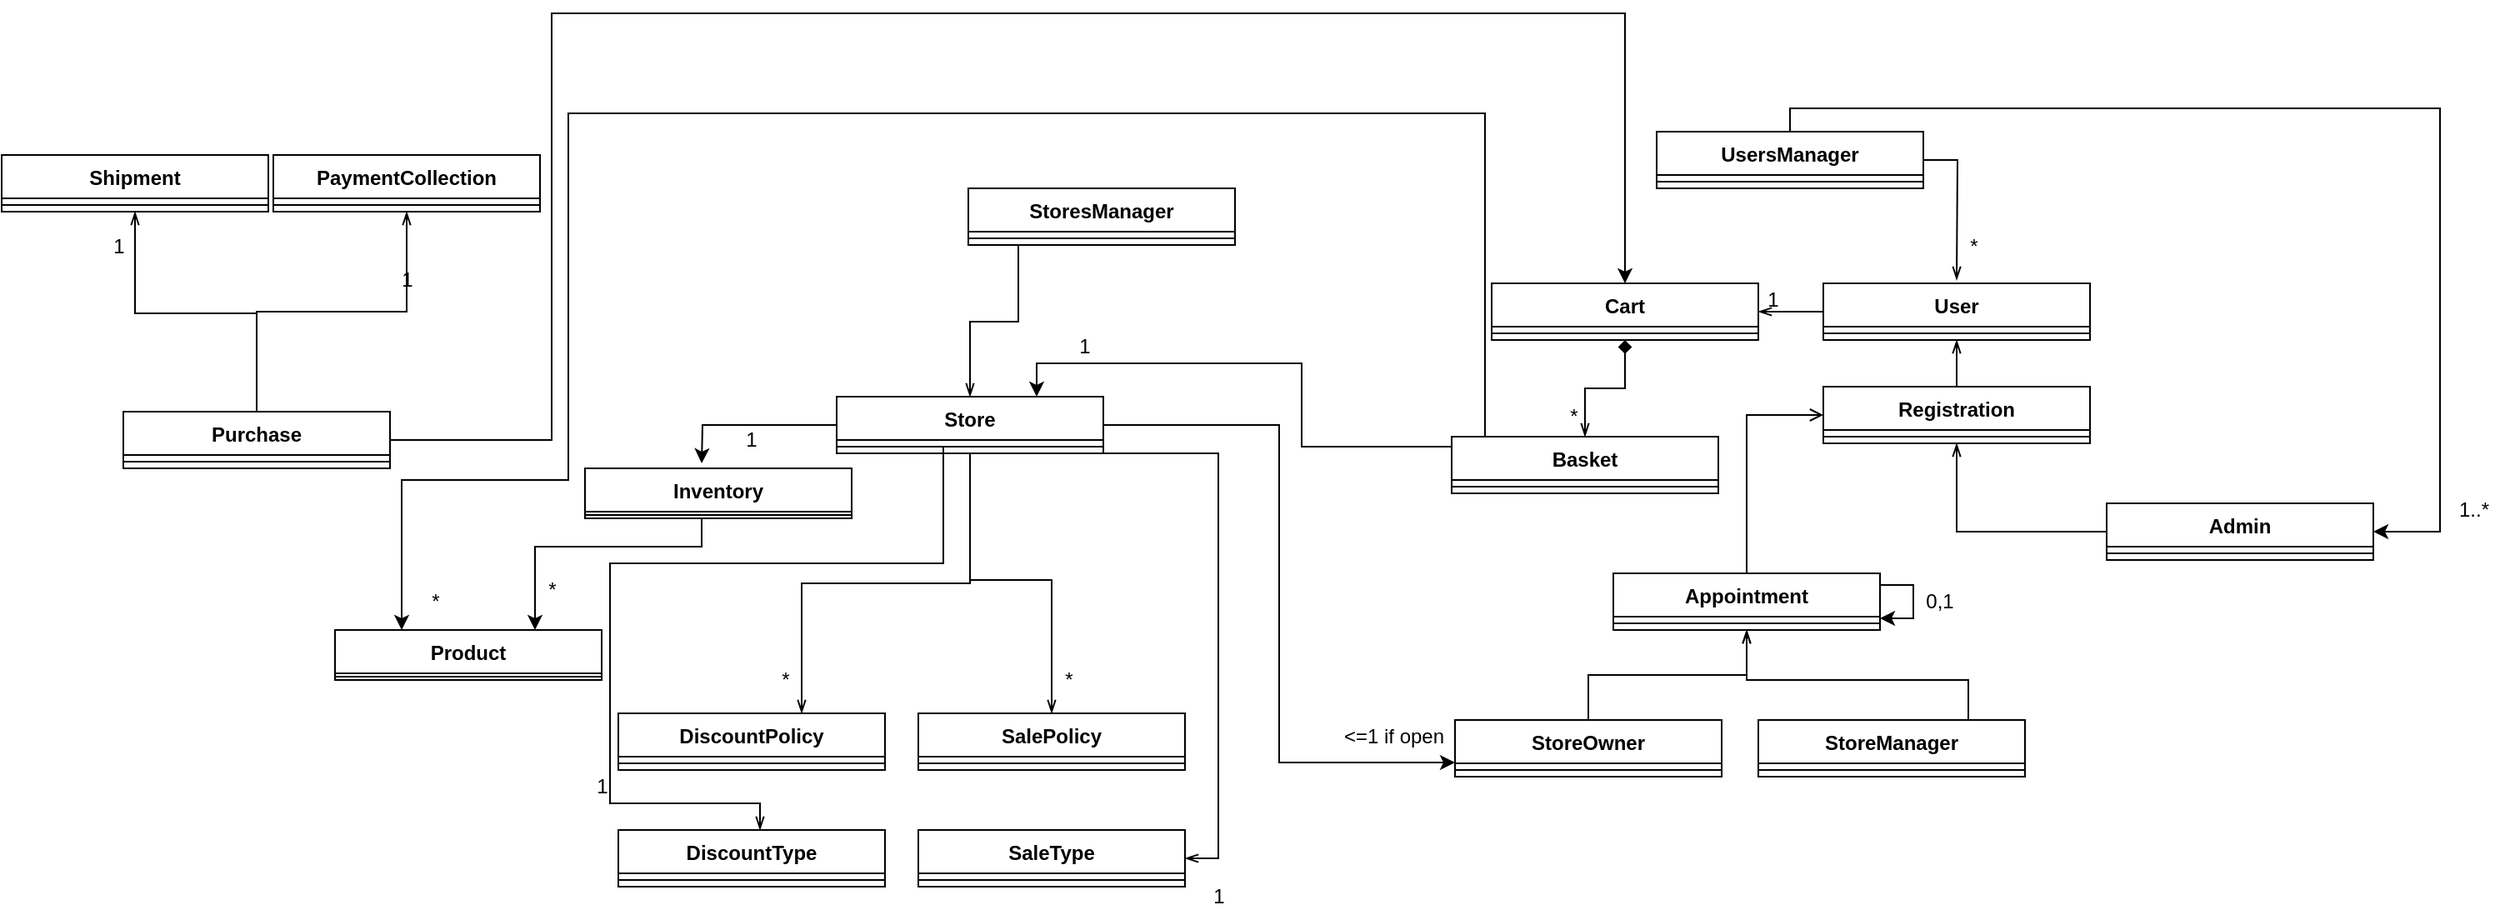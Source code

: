 <mxfile version="12.9.4" type="google" pages="4"><diagram id="yULxG1naRKA5_CnkjLKw" name="Page-2"><mxGraphModel dx="1038" dy="553" grid="1" gridSize="10" guides="1" tooltips="1" connect="1" arrows="1" fold="1" page="1" pageScale="1" pageWidth="827" pageHeight="1169" math="0" shadow="0"><root><mxCell id="7bb5pa1rAaQVlxncGZlh-0"/><mxCell id="7bb5pa1rAaQVlxncGZlh-1" parent="7bb5pa1rAaQVlxncGZlh-0"/><mxCell id="OnKnC3MgNHMmZXAnB0yc-1" style="edgeStyle=orthogonalEdgeStyle;rounded=0;orthogonalLoop=1;jettySize=auto;html=1;exitX=0.5;exitY=0;exitDx=0;exitDy=0;entryX=0.5;entryY=1;entryDx=0;entryDy=0;endArrow=openThin;endFill=0;" parent="7bb5pa1rAaQVlxncGZlh-1" source="OnKnC3MgNHMmZXAnB0yc-22" target="OnKnC3MgNHMmZXAnB0yc-24" edge="1"><mxGeometry relative="1" as="geometry"/></mxCell><mxCell id="OnKnC3MgNHMmZXAnB0yc-2" style="edgeStyle=orthogonalEdgeStyle;rounded=0;orthogonalLoop=1;jettySize=auto;html=1;endArrow=openThin;endFill=0;strokeColor=#000000;" parent="7bb5pa1rAaQVlxncGZlh-1" source="OnKnC3MgNHMmZXAnB0yc-24" target="OnKnC3MgNHMmZXAnB0yc-38" edge="1"><mxGeometry relative="1" as="geometry"/></mxCell><mxCell id="OnKnC3MgNHMmZXAnB0yc-4" style="edgeStyle=orthogonalEdgeStyle;rounded=0;orthogonalLoop=1;jettySize=auto;html=1;endArrow=openThin;endFill=0;entryX=0.5;entryY=1;entryDx=0;entryDy=0;" parent="7bb5pa1rAaQVlxncGZlh-1" source="OnKnC3MgNHMmZXAnB0yc-26" target="OnKnC3MgNHMmZXAnB0yc-22" edge="1"><mxGeometry relative="1" as="geometry"><mxPoint x="993" y="270" as="sourcePoint"/><mxPoint x="993" y="212" as="targetPoint"/></mxGeometry></mxCell><mxCell id="OnKnC3MgNHMmZXAnB0yc-5" style="edgeStyle=orthogonalEdgeStyle;rounded=0;orthogonalLoop=1;jettySize=auto;html=1;entryX=1;entryY=0.5;entryDx=0;entryDy=0;endArrow=blockThin;endFill=0;strokeColor=#FFFFFF;" parent="7bb5pa1rAaQVlxncGZlh-1" source="OnKnC3MgNHMmZXAnB0yc-30" target="OnKnC3MgNHMmZXAnB0yc-42" edge="1"><mxGeometry relative="1" as="geometry"/></mxCell><mxCell id="OnKnC3MgNHMmZXAnB0yc-7" style="edgeStyle=orthogonalEdgeStyle;rounded=0;orthogonalLoop=1;jettySize=auto;html=1;endArrow=openThin;endFill=0;strokeColor=#000000;exitX=0.5;exitY=1;exitDx=0;exitDy=0;" parent="7bb5pa1rAaQVlxncGZlh-1" source="OnKnC3MgNHMmZXAnB0yc-42" target="OnKnC3MgNHMmZXAnB0yc-48" edge="1"><mxGeometry relative="1" as="geometry"><Array as="points"><mxPoint x="591" y="352"/><mxPoint x="490" y="352"/></Array></mxGeometry></mxCell><mxCell id="OnKnC3MgNHMmZXAnB0yc-8" style="edgeStyle=orthogonalEdgeStyle;rounded=0;orthogonalLoop=1;jettySize=auto;html=1;entryX=0;entryY=0.5;entryDx=0;entryDy=0;endArrow=open;endFill=0;strokeColor=#000000;" parent="7bb5pa1rAaQVlxncGZlh-1" source="OnKnC3MgNHMmZXAnB0yc-30" target="OnKnC3MgNHMmZXAnB0yc-22" edge="1"><mxGeometry relative="1" as="geometry"/></mxCell><mxCell id="OnKnC3MgNHMmZXAnB0yc-11" value="" style="edgeStyle=orthogonalEdgeStyle;rounded=0;orthogonalLoop=1;jettySize=auto;html=1;endArrow=openThin;endFill=0;strokeColor=#000000;startArrow=diamond;startFill=1;" parent="7bb5pa1rAaQVlxncGZlh-1" source="OnKnC3MgNHMmZXAnB0yc-38" target="OnKnC3MgNHMmZXAnB0yc-40" edge="1"><mxGeometry relative="1" as="geometry"/></mxCell><mxCell id="OnKnC3MgNHMmZXAnB0yc-15" style="edgeStyle=orthogonalEdgeStyle;rounded=0;orthogonalLoop=1;jettySize=auto;html=1;startArrow=none;startFill=0;endArrow=openThin;endFill=0;strokeColor=#000000;entryX=0.5;entryY=0;entryDx=0;entryDy=0;" parent="7bb5pa1rAaQVlxncGZlh-1" source="OnKnC3MgNHMmZXAnB0yc-42" target="OnKnC3MgNHMmZXAnB0yc-50" edge="1"><mxGeometry relative="1" as="geometry"><Array as="points"><mxPoint x="591" y="350"/><mxPoint x="640" y="350"/></Array></mxGeometry></mxCell><mxCell id="OnKnC3MgNHMmZXAnB0yc-16" style="edgeStyle=orthogonalEdgeStyle;rounded=0;orthogonalLoop=1;jettySize=auto;html=1;startArrow=none;startFill=0;endArrow=openThin;endFill=0;strokeColor=#000000;exitX=0.4;exitY=0.5;exitDx=0;exitDy=0;exitPerimeter=0;" parent="7bb5pa1rAaQVlxncGZlh-1" source="OnKnC3MgNHMmZXAnB0yc-43" edge="1"><mxGeometry relative="1" as="geometry"><mxPoint x="575" y="280" as="sourcePoint"/><Array as="points"><mxPoint x="575" y="340"/><mxPoint x="375" y="340"/><mxPoint x="375" y="484"/><mxPoint x="465" y="484"/></Array><mxPoint x="465" y="500.0" as="targetPoint"/></mxGeometry></mxCell><mxCell id="OnKnC3MgNHMmZXAnB0yc-17" style="edgeStyle=orthogonalEdgeStyle;rounded=0;orthogonalLoop=1;jettySize=auto;html=1;startArrow=none;startFill=0;endArrow=openThin;endFill=0;strokeColor=#000000;exitX=0.75;exitY=1;exitDx=0;exitDy=0;" parent="7bb5pa1rAaQVlxncGZlh-1" source="OnKnC3MgNHMmZXAnB0yc-42" target="OnKnC3MgNHMmZXAnB0yc-54" edge="1"><mxGeometry relative="1" as="geometry"><Array as="points"><mxPoint x="740" y="274"/><mxPoint x="740" y="517"/></Array></mxGeometry></mxCell><mxCell id="OnKnC3MgNHMmZXAnB0yc-18" style="edgeStyle=orthogonalEdgeStyle;rounded=0;orthogonalLoop=1;jettySize=auto;html=1;entryX=0.5;entryY=1;entryDx=0;entryDy=0;startArrow=none;startFill=0;endArrow=openThin;endFill=0;strokeColor=#000000;" parent="7bb5pa1rAaQVlxncGZlh-1" source="OnKnC3MgNHMmZXAnB0yc-56" target="OnKnC3MgNHMmZXAnB0yc-60" edge="1"><mxGeometry relative="1" as="geometry"><Array as="points"><mxPoint x="163" y="190"/><mxPoint x="90" y="190"/></Array></mxGeometry></mxCell><mxCell id="OnKnC3MgNHMmZXAnB0yc-19" style="edgeStyle=elbowEdgeStyle;rounded=0;orthogonalLoop=1;jettySize=auto;html=1;entryX=0.5;entryY=1;entryDx=0;entryDy=0;startArrow=none;startFill=0;endArrow=openThin;endFill=0;strokeColor=#000000;elbow=vertical;" parent="7bb5pa1rAaQVlxncGZlh-1" source="OnKnC3MgNHMmZXAnB0yc-56" target="OnKnC3MgNHMmZXAnB0yc-28" edge="1"><mxGeometry relative="1" as="geometry"><Array as="points"><mxPoint x="163" y="189"/></Array></mxGeometry></mxCell><mxCell id="OnKnC3MgNHMmZXAnB0yc-67" style="edgeStyle=orthogonalEdgeStyle;rounded=0;orthogonalLoop=1;jettySize=auto;html=1;endArrow=openThin;endFill=0;" parent="7bb5pa1rAaQVlxncGZlh-1" source="OnKnC3MgNHMmZXAnB0yc-32" target="OnKnC3MgNHMmZXAnB0yc-30" edge="1"><mxGeometry relative="1" as="geometry"/></mxCell><mxCell id="OnKnC3MgNHMmZXAnB0yc-68" style="edgeStyle=orthogonalEdgeStyle;rounded=0;orthogonalLoop=1;jettySize=auto;html=1;entryX=0.5;entryY=1;entryDx=0;entryDy=0;endArrow=openThin;endFill=0;exitX=0.75;exitY=0;exitDx=0;exitDy=0;" parent="7bb5pa1rAaQVlxncGZlh-1" source="OnKnC3MgNHMmZXAnB0yc-34" edge="1"><mxGeometry relative="1" as="geometry"><Array as="points"><mxPoint x="1190" y="434"/><mxPoint x="1190" y="410"/><mxPoint x="1057" y="410"/></Array><mxPoint x="1243" y="434" as="sourcePoint"/><mxPoint x="1057" y="380.0" as="targetPoint"/></mxGeometry></mxCell><mxCell id="OnKnC3MgNHMmZXAnB0yc-72" style="edgeStyle=orthogonalEdgeStyle;rounded=0;orthogonalLoop=1;jettySize=auto;html=1;endArrow=openThin;endFill=0;" parent="7bb5pa1rAaQVlxncGZlh-1" source="OnKnC3MgNHMmZXAnB0yc-20" edge="1"><mxGeometry relative="1" as="geometry"><mxPoint x="1183" y="170" as="targetPoint"/></mxGeometry></mxCell><mxCell id="zZwlknp0KHmYOkVlLYFU-12" style="edgeStyle=orthogonalEdgeStyle;rounded=0;orthogonalLoop=1;jettySize=auto;html=1;entryX=1;entryY=0.5;entryDx=0;entryDy=0;" parent="7bb5pa1rAaQVlxncGZlh-1" source="OnKnC3MgNHMmZXAnB0yc-20" target="OnKnC3MgNHMmZXAnB0yc-26" edge="1"><mxGeometry relative="1" as="geometry"><Array as="points"><mxPoint x="1473" y="67"/><mxPoint x="1473" y="321"/></Array></mxGeometry></mxCell><mxCell id="OnKnC3MgNHMmZXAnB0yc-73" style="edgeStyle=orthogonalEdgeStyle;rounded=0;orthogonalLoop=1;jettySize=auto;html=1;entryX=0.5;entryY=0;entryDx=0;entryDy=0;endArrow=openThin;endFill=0;" parent="7bb5pa1rAaQVlxncGZlh-1" source="OnKnC3MgNHMmZXAnB0yc-70" target="OnKnC3MgNHMmZXAnB0yc-42" edge="1"><mxGeometry relative="1" as="geometry"><Array as="points"><mxPoint x="620" y="195"/><mxPoint x="591" y="195"/></Array></mxGeometry></mxCell><mxCell id="KzHQ2U0Fod04E70x-DRA-0" style="edgeStyle=orthogonalEdgeStyle;rounded=0;orthogonalLoop=1;jettySize=auto;html=1;entryX=0;entryY=0.75;entryDx=0;entryDy=0;" parent="7bb5pa1rAaQVlxncGZlh-1" source="OnKnC3MgNHMmZXAnB0yc-42" target="OnKnC3MgNHMmZXAnB0yc-32" edge="1"><mxGeometry relative="1" as="geometry"/></mxCell><mxCell id="4qZSoFQI37l0Rf_2uBr8-0" style="edgeStyle=orthogonalEdgeStyle;rounded=0;orthogonalLoop=1;jettySize=auto;html=1;" parent="7bb5pa1rAaQVlxncGZlh-1" source="OnKnC3MgNHMmZXAnB0yc-42" edge="1"><mxGeometry relative="1" as="geometry"><mxPoint x="430" y="280" as="targetPoint"/></mxGeometry></mxCell><mxCell id="OnKnC3MgNHMmZXAnB0yc-42" value="Store" style="swimlane;fontStyle=1;align=center;verticalAlign=top;childLayout=stackLayout;horizontal=1;startSize=26;horizontalStack=0;resizeParent=1;resizeParentMax=0;resizeLast=0;collapsible=1;marginBottom=0;" parent="7bb5pa1rAaQVlxncGZlh-1" vertex="1"><mxGeometry x="511" y="240" width="160" height="34" as="geometry"/></mxCell><mxCell id="OnKnC3MgNHMmZXAnB0yc-43" value="" style="line;strokeWidth=1;fillColor=none;align=left;verticalAlign=middle;spacingTop=-1;spacingLeft=3;spacingRight=3;rotatable=0;labelPosition=right;points=[];portConstraint=eastwest;" parent="OnKnC3MgNHMmZXAnB0yc-42" vertex="1"><mxGeometry y="26" width="160" height="8" as="geometry"/></mxCell><mxCell id="OnKnC3MgNHMmZXAnB0yc-50" value="SalePolicy" style="swimlane;fontStyle=1;align=center;verticalAlign=top;childLayout=stackLayout;horizontal=1;startSize=26;horizontalStack=0;resizeParent=1;resizeParentMax=0;resizeLast=0;collapsible=1;marginBottom=0;" parent="7bb5pa1rAaQVlxncGZlh-1" vertex="1"><mxGeometry x="560" y="430" width="160" height="34" as="geometry"/></mxCell><mxCell id="OnKnC3MgNHMmZXAnB0yc-51" value="" style="line;strokeWidth=1;fillColor=none;align=left;verticalAlign=middle;spacingTop=-1;spacingLeft=3;spacingRight=3;rotatable=0;labelPosition=right;points=[];portConstraint=eastwest;" parent="OnKnC3MgNHMmZXAnB0yc-50" vertex="1"><mxGeometry y="26" width="160" height="8" as="geometry"/></mxCell><mxCell id="8-V_qQZEOAGxZraU4Zrm-0" style="edgeStyle=orthogonalEdgeStyle;rounded=0;orthogonalLoop=1;jettySize=auto;html=1;entryX=0.5;entryY=0;entryDx=0;entryDy=0;" edge="1" parent="7bb5pa1rAaQVlxncGZlh-1" source="OnKnC3MgNHMmZXAnB0yc-56" target="OnKnC3MgNHMmZXAnB0yc-38"><mxGeometry relative="1" as="geometry"><Array as="points"><mxPoint x="340" y="266"/><mxPoint x="340" y="10"/><mxPoint x="984" y="10"/></Array></mxGeometry></mxCell><mxCell id="OnKnC3MgNHMmZXAnB0yc-56" value="Purchase" style="swimlane;fontStyle=1;align=center;verticalAlign=top;childLayout=stackLayout;horizontal=1;startSize=26;horizontalStack=0;resizeParent=1;resizeParentMax=0;resizeLast=0;collapsible=1;marginBottom=0;" parent="7bb5pa1rAaQVlxncGZlh-1" vertex="1"><mxGeometry x="83" y="249" width="160" height="34" as="geometry"/></mxCell><mxCell id="OnKnC3MgNHMmZXAnB0yc-57" value="" style="line;strokeWidth=1;fillColor=none;align=left;verticalAlign=middle;spacingTop=-1;spacingLeft=3;spacingRight=3;rotatable=0;labelPosition=right;points=[];portConstraint=eastwest;" parent="OnKnC3MgNHMmZXAnB0yc-56" vertex="1"><mxGeometry y="26" width="160" height="8" as="geometry"/></mxCell><mxCell id="OnKnC3MgNHMmZXAnB0yc-60" value="Shipment" style="swimlane;fontStyle=1;align=center;verticalAlign=top;childLayout=stackLayout;horizontal=1;startSize=26;horizontalStack=0;resizeParent=1;resizeParentMax=0;resizeLast=0;collapsible=1;marginBottom=0;" parent="7bb5pa1rAaQVlxncGZlh-1" vertex="1"><mxGeometry x="10" y="95" width="160" height="34" as="geometry"/></mxCell><mxCell id="OnKnC3MgNHMmZXAnB0yc-61" value="" style="line;strokeWidth=1;fillColor=none;align=left;verticalAlign=middle;spacingTop=-1;spacingLeft=3;spacingRight=3;rotatable=0;labelPosition=right;points=[];portConstraint=eastwest;" parent="OnKnC3MgNHMmZXAnB0yc-60" vertex="1"><mxGeometry y="26" width="160" height="8" as="geometry"/></mxCell><mxCell id="zZwlknp0KHmYOkVlLYFU-1" value="1" style="text;html=1;strokeColor=none;fillColor=none;align=center;verticalAlign=middle;whiteSpace=wrap;rounded=0;" parent="7bb5pa1rAaQVlxncGZlh-1" vertex="1"><mxGeometry x="1053" y="172" width="40" height="20" as="geometry"/></mxCell><mxCell id="zZwlknp0KHmYOkVlLYFU-2" value="*" style="text;html=1;align=center;verticalAlign=middle;resizable=0;points=[];autosize=1;" parent="7bb5pa1rAaQVlxncGZlh-1" vertex="1"><mxGeometry x="943" y="242" width="20" height="20" as="geometry"/></mxCell><mxCell id="zZwlknp0KHmYOkVlLYFU-3" value="*" style="text;html=1;align=center;verticalAlign=middle;resizable=0;points=[];autosize=1;" parent="7bb5pa1rAaQVlxncGZlh-1" vertex="1"><mxGeometry x="1183" y="140" width="20" height="20" as="geometry"/></mxCell><mxCell id="zZwlknp0KHmYOkVlLYFU-4" value="*" style="text;html=1;align=center;verticalAlign=middle;resizable=0;points=[];autosize=1;" parent="7bb5pa1rAaQVlxncGZlh-1" vertex="1"><mxGeometry x="330" y="346" width="20" height="20" as="geometry"/></mxCell><mxCell id="zZwlknp0KHmYOkVlLYFU-5" value="*" style="text;html=1;align=center;verticalAlign=middle;resizable=0;points=[];autosize=1;" parent="7bb5pa1rAaQVlxncGZlh-1" vertex="1"><mxGeometry x="470" y="400" width="20" height="20" as="geometry"/></mxCell><mxCell id="zZwlknp0KHmYOkVlLYFU-6" value="*" style="text;html=1;align=center;verticalAlign=middle;resizable=0;points=[];autosize=1;" parent="7bb5pa1rAaQVlxncGZlh-1" vertex="1"><mxGeometry x="640" y="400" width="20" height="20" as="geometry"/></mxCell><mxCell id="zZwlknp0KHmYOkVlLYFU-7" value="1" style="text;html=1;align=center;verticalAlign=middle;resizable=0;points=[];autosize=1;" parent="7bb5pa1rAaQVlxncGZlh-1" vertex="1"><mxGeometry x="730" y="530" width="20" height="20" as="geometry"/></mxCell><mxCell id="OnKnC3MgNHMmZXAnB0yc-54" value="SaleType" style="swimlane;fontStyle=1;align=center;verticalAlign=top;childLayout=stackLayout;horizontal=1;startSize=26;horizontalStack=0;resizeParent=1;resizeParentMax=0;resizeLast=0;collapsible=1;marginBottom=0;" parent="7bb5pa1rAaQVlxncGZlh-1" vertex="1"><mxGeometry x="560" y="500" width="160" height="34" as="geometry"/></mxCell><mxCell id="OnKnC3MgNHMmZXAnB0yc-55" value="" style="line;strokeWidth=1;fillColor=none;align=left;verticalAlign=middle;spacingTop=-1;spacingLeft=3;spacingRight=3;rotatable=0;labelPosition=right;points=[];portConstraint=eastwest;" parent="OnKnC3MgNHMmZXAnB0yc-54" vertex="1"><mxGeometry y="26" width="160" height="8" as="geometry"/></mxCell><mxCell id="OnKnC3MgNHMmZXAnB0yc-52" value="DiscountType" style="swimlane;fontStyle=1;align=center;verticalAlign=top;childLayout=stackLayout;horizontal=1;startSize=26;horizontalStack=0;resizeParent=1;resizeParentMax=0;resizeLast=0;collapsible=1;marginBottom=0;" parent="7bb5pa1rAaQVlxncGZlh-1" vertex="1"><mxGeometry x="380" y="500" width="160" height="34" as="geometry"/></mxCell><mxCell id="OnKnC3MgNHMmZXAnB0yc-53" value="" style="line;strokeWidth=1;fillColor=none;align=left;verticalAlign=middle;spacingTop=-1;spacingLeft=3;spacingRight=3;rotatable=0;labelPosition=right;points=[];portConstraint=eastwest;" parent="OnKnC3MgNHMmZXAnB0yc-52" vertex="1"><mxGeometry y="26" width="160" height="8" as="geometry"/></mxCell><mxCell id="zZwlknp0KHmYOkVlLYFU-8" value="1" style="text;html=1;align=center;verticalAlign=middle;resizable=0;points=[];autosize=1;" parent="7bb5pa1rAaQVlxncGZlh-1" vertex="1"><mxGeometry x="360" y="464" width="20" height="20" as="geometry"/></mxCell><mxCell id="zZwlknp0KHmYOkVlLYFU-9" value="1" style="text;html=1;align=center;verticalAlign=middle;resizable=0;points=[];autosize=1;" parent="7bb5pa1rAaQVlxncGZlh-1" vertex="1"><mxGeometry x="70" y="140" width="20" height="20" as="geometry"/></mxCell><mxCell id="zZwlknp0KHmYOkVlLYFU-11" value="1" style="text;html=1;align=center;verticalAlign=middle;resizable=0;points=[];autosize=1;" parent="7bb5pa1rAaQVlxncGZlh-1" vertex="1"><mxGeometry x="243" y="160" width="20" height="20" as="geometry"/></mxCell><mxCell id="6l_zB3wGGfT8WSQex-3f-1" value="1..*" style="text;html=1;align=center;verticalAlign=middle;resizable=0;points=[];autosize=1;" parent="7bb5pa1rAaQVlxncGZlh-1" vertex="1"><mxGeometry x="1478" y="298" width="30" height="20" as="geometry"/></mxCell><mxCell id="D3IkvTQ4rzpaIxSf0myw-1" value="&amp;lt;=1 if open" style="text;html=1;align=center;verticalAlign=middle;resizable=0;points=[];autosize=1;" parent="7bb5pa1rAaQVlxncGZlh-1" vertex="1"><mxGeometry x="810" y="434" width="70" height="20" as="geometry"/></mxCell><mxCell id="D3IkvTQ4rzpaIxSf0myw-3" value="0,1" style="text;html=1;strokeColor=none;fillColor=none;align=center;verticalAlign=middle;whiteSpace=wrap;rounded=0;" parent="7bb5pa1rAaQVlxncGZlh-1" vertex="1"><mxGeometry x="1153" y="353" width="40" height="20" as="geometry"/></mxCell><mxCell id="D3IkvTQ4rzpaIxSf0myw-4" style="edgeStyle=orthogonalEdgeStyle;rounded=0;orthogonalLoop=1;jettySize=auto;html=1;" parent="7bb5pa1rAaQVlxncGZlh-1" source="OnKnC3MgNHMmZXAnB0yc-30" target="OnKnC3MgNHMmZXAnB0yc-30" edge="1"><mxGeometry relative="1" as="geometry"/></mxCell><mxCell id="E7kiut_rmLNQne21D-SZ-0" value="1" style="text;html=1;strokeColor=none;fillColor=none;align=center;verticalAlign=middle;whiteSpace=wrap;rounded=0;" parent="7bb5pa1rAaQVlxncGZlh-1" vertex="1"><mxGeometry x="640" y="200" width="40" height="20" as="geometry"/></mxCell><mxCell id="tsjEeDPMF25c3IqJRltZ-3" value="1" style="text;html=1;strokeColor=none;fillColor=none;align=center;verticalAlign=middle;whiteSpace=wrap;rounded=0;" parent="7bb5pa1rAaQVlxncGZlh-1" vertex="1"><mxGeometry x="440" y="256" width="40" height="20" as="geometry"/></mxCell><mxCell id="OnKnC3MgNHMmZXAnB0yc-70" value="StoresManager" style="swimlane;fontStyle=1;align=center;verticalAlign=top;childLayout=stackLayout;horizontal=1;startSize=26;horizontalStack=0;resizeParent=1;resizeParentMax=0;resizeLast=0;collapsible=1;marginBottom=0;" parent="7bb5pa1rAaQVlxncGZlh-1" vertex="1"><mxGeometry x="590" y="115" width="160" height="34" as="geometry"/></mxCell><mxCell id="OnKnC3MgNHMmZXAnB0yc-71" value="" style="line;strokeWidth=1;fillColor=none;align=left;verticalAlign=middle;spacingTop=-1;spacingLeft=3;spacingRight=3;rotatable=0;labelPosition=right;points=[];portConstraint=eastwest;" parent="OnKnC3MgNHMmZXAnB0yc-70" vertex="1"><mxGeometry y="26" width="160" height="8" as="geometry"/></mxCell><mxCell id="OnKnC3MgNHMmZXAnB0yc-22" value="Registration" style="swimlane;fontStyle=1;align=center;verticalAlign=top;childLayout=stackLayout;horizontal=1;startSize=26;horizontalStack=0;resizeParent=1;resizeParentMax=0;resizeLast=0;collapsible=1;marginBottom=0;" parent="7bb5pa1rAaQVlxncGZlh-1" vertex="1"><mxGeometry x="1103" y="234" width="160" height="34" as="geometry"/></mxCell><mxCell id="OnKnC3MgNHMmZXAnB0yc-23" value="" style="line;strokeWidth=1;fillColor=none;align=left;verticalAlign=middle;spacingTop=-1;spacingLeft=3;spacingRight=3;rotatable=0;labelPosition=right;points=[];portConstraint=eastwest;" parent="OnKnC3MgNHMmZXAnB0yc-22" vertex="1"><mxGeometry y="26" width="160" height="8" as="geometry"/></mxCell><mxCell id="OnKnC3MgNHMmZXAnB0yc-24" value="User" style="swimlane;fontStyle=1;align=center;verticalAlign=top;childLayout=stackLayout;horizontal=1;startSize=26;horizontalStack=0;resizeParent=1;resizeParentMax=0;resizeLast=0;collapsible=1;marginBottom=0;" parent="7bb5pa1rAaQVlxncGZlh-1" vertex="1"><mxGeometry x="1103" y="172" width="160" height="34" as="geometry"/></mxCell><mxCell id="OnKnC3MgNHMmZXAnB0yc-25" value="" style="line;strokeWidth=1;fillColor=none;align=left;verticalAlign=middle;spacingTop=-1;spacingLeft=3;spacingRight=3;rotatable=0;labelPosition=right;points=[];portConstraint=eastwest;" parent="OnKnC3MgNHMmZXAnB0yc-24" vertex="1"><mxGeometry y="26" width="160" height="8" as="geometry"/></mxCell><mxCell id="OnKnC3MgNHMmZXAnB0yc-32" value="StoreOwner" style="swimlane;fontStyle=1;align=center;verticalAlign=top;childLayout=stackLayout;horizontal=1;startSize=26;horizontalStack=0;resizeParent=1;resizeParentMax=0;resizeLast=0;collapsible=1;marginBottom=0;" parent="7bb5pa1rAaQVlxncGZlh-1" vertex="1"><mxGeometry x="882" y="434" width="160" height="34" as="geometry"/></mxCell><mxCell id="OnKnC3MgNHMmZXAnB0yc-33" value="" style="line;strokeWidth=1;fillColor=none;align=left;verticalAlign=middle;spacingTop=-1;spacingLeft=3;spacingRight=3;rotatable=0;labelPosition=right;points=[];portConstraint=eastwest;" parent="OnKnC3MgNHMmZXAnB0yc-32" vertex="1"><mxGeometry y="26" width="160" height="8" as="geometry"/></mxCell><mxCell id="OnKnC3MgNHMmZXAnB0yc-26" value="Admin" style="swimlane;fontStyle=1;align=center;verticalAlign=top;childLayout=stackLayout;horizontal=1;startSize=26;horizontalStack=0;resizeParent=1;resizeParentMax=0;resizeLast=0;collapsible=1;marginBottom=0;" parent="7bb5pa1rAaQVlxncGZlh-1" vertex="1"><mxGeometry x="1273" y="304" width="160" height="34" as="geometry"/></mxCell><mxCell id="OnKnC3MgNHMmZXAnB0yc-27" value="" style="line;strokeWidth=1;fillColor=none;align=left;verticalAlign=middle;spacingTop=-1;spacingLeft=3;spacingRight=3;rotatable=0;labelPosition=right;points=[];portConstraint=eastwest;" parent="OnKnC3MgNHMmZXAnB0yc-26" vertex="1"><mxGeometry y="26" width="160" height="8" as="geometry"/></mxCell><mxCell id="OnKnC3MgNHMmZXAnB0yc-30" value="Appointment" style="swimlane;fontStyle=1;align=center;verticalAlign=top;childLayout=stackLayout;horizontal=1;startSize=26;horizontalStack=0;resizeParent=1;resizeParentMax=0;resizeLast=0;collapsible=1;marginBottom=0;" parent="7bb5pa1rAaQVlxncGZlh-1" vertex="1"><mxGeometry x="977" y="346" width="160" height="34" as="geometry"/></mxCell><mxCell id="OnKnC3MgNHMmZXAnB0yc-31" value="" style="line;strokeWidth=1;fillColor=none;align=left;verticalAlign=middle;spacingTop=-1;spacingLeft=3;spacingRight=3;rotatable=0;labelPosition=right;points=[];portConstraint=eastwest;" parent="OnKnC3MgNHMmZXAnB0yc-30" vertex="1"><mxGeometry y="26" width="160" height="8" as="geometry"/></mxCell><mxCell id="OnKnC3MgNHMmZXAnB0yc-38" value="Cart" style="swimlane;fontStyle=1;align=center;verticalAlign=top;childLayout=stackLayout;horizontal=1;startSize=26;horizontalStack=0;resizeParent=1;resizeParentMax=0;resizeLast=0;collapsible=1;marginBottom=0;" parent="7bb5pa1rAaQVlxncGZlh-1" vertex="1"><mxGeometry x="904" y="172" width="160" height="34" as="geometry"/></mxCell><mxCell id="OnKnC3MgNHMmZXAnB0yc-39" value="" style="line;strokeWidth=1;fillColor=none;align=left;verticalAlign=middle;spacingTop=-1;spacingLeft=3;spacingRight=3;rotatable=0;labelPosition=right;points=[];portConstraint=eastwest;" parent="OnKnC3MgNHMmZXAnB0yc-38" vertex="1"><mxGeometry y="26" width="160" height="8" as="geometry"/></mxCell><mxCell id="58opg1i0WxKAJa4nExRG-0" style="edgeStyle=orthogonalEdgeStyle;rounded=0;orthogonalLoop=1;jettySize=auto;html=1;entryX=0.75;entryY=0;entryDx=0;entryDy=0;" parent="7bb5pa1rAaQVlxncGZlh-1" source="OnKnC3MgNHMmZXAnB0yc-40" target="OnKnC3MgNHMmZXAnB0yc-42" edge="1"><mxGeometry relative="1" as="geometry"><Array as="points"><mxPoint x="790" y="270"/><mxPoint x="790" y="220"/><mxPoint x="631" y="220"/></Array></mxGeometry></mxCell><mxCell id="58opg1i0WxKAJa4nExRG-1" style="edgeStyle=orthogonalEdgeStyle;rounded=0;orthogonalLoop=1;jettySize=auto;html=1;exitX=0.25;exitY=0;exitDx=0;exitDy=0;entryX=0.25;entryY=0;entryDx=0;entryDy=0;" parent="7bb5pa1rAaQVlxncGZlh-1" source="OnKnC3MgNHMmZXAnB0yc-40" target="OnKnC3MgNHMmZXAnB0yc-46" edge="1"><mxGeometry relative="1" as="geometry"><Array as="points"><mxPoint x="900" y="264"/><mxPoint x="900" y="70"/><mxPoint x="350" y="70"/><mxPoint x="350" y="290"/></Array></mxGeometry></mxCell><mxCell id="OnKnC3MgNHMmZXAnB0yc-40" value="Basket" style="swimlane;fontStyle=1;align=center;verticalAlign=top;childLayout=stackLayout;horizontal=1;startSize=26;horizontalStack=0;resizeParent=1;resizeParentMax=0;resizeLast=0;collapsible=1;marginBottom=0;" parent="7bb5pa1rAaQVlxncGZlh-1" vertex="1"><mxGeometry x="880" y="264" width="160" height="34" as="geometry"/></mxCell><mxCell id="OnKnC3MgNHMmZXAnB0yc-41" value="" style="line;strokeWidth=1;fillColor=none;align=left;verticalAlign=middle;spacingTop=-1;spacingLeft=3;spacingRight=3;rotatable=0;labelPosition=right;points=[];portConstraint=eastwest;" parent="OnKnC3MgNHMmZXAnB0yc-40" vertex="1"><mxGeometry y="26" width="160" height="8" as="geometry"/></mxCell><mxCell id="OnKnC3MgNHMmZXAnB0yc-20" value="UsersManager" style="swimlane;fontStyle=1;align=center;verticalAlign=top;childLayout=stackLayout;horizontal=1;startSize=26;horizontalStack=0;resizeParent=1;resizeParentMax=0;resizeLast=0;collapsible=1;marginBottom=0;" parent="7bb5pa1rAaQVlxncGZlh-1" vertex="1"><mxGeometry x="1003" y="81" width="160" height="34" as="geometry"/></mxCell><mxCell id="OnKnC3MgNHMmZXAnB0yc-21" value="" style="line;strokeWidth=1;fillColor=none;align=left;verticalAlign=middle;spacingTop=-1;spacingLeft=3;spacingRight=3;rotatable=0;labelPosition=right;points=[];portConstraint=eastwest;" parent="OnKnC3MgNHMmZXAnB0yc-20" vertex="1"><mxGeometry y="26" width="160" height="8" as="geometry"/></mxCell><mxCell id="OnKnC3MgNHMmZXAnB0yc-34" value="StoreManager&#xA;" style="swimlane;fontStyle=1;align=center;verticalAlign=top;childLayout=stackLayout;horizontal=1;startSize=26;horizontalStack=0;resizeParent=1;resizeParentMax=0;resizeLast=0;collapsible=1;marginBottom=0;" parent="7bb5pa1rAaQVlxncGZlh-1" vertex="1"><mxGeometry x="1064" y="434" width="160" height="34" as="geometry"/></mxCell><mxCell id="OnKnC3MgNHMmZXAnB0yc-35" value="" style="line;strokeWidth=1;fillColor=none;align=left;verticalAlign=middle;spacingTop=-1;spacingLeft=3;spacingRight=3;rotatable=0;labelPosition=right;points=[];portConstraint=eastwest;" parent="OnKnC3MgNHMmZXAnB0yc-34" vertex="1"><mxGeometry y="26" width="160" height="8" as="geometry"/></mxCell><mxCell id="OnKnC3MgNHMmZXAnB0yc-46" value="Product" style="swimlane;fontStyle=1;align=center;verticalAlign=top;childLayout=stackLayout;horizontal=1;startSize=26;horizontalStack=0;resizeParent=1;resizeParentMax=0;resizeLast=0;collapsible=1;marginBottom=0;" parent="7bb5pa1rAaQVlxncGZlh-1" vertex="1"><mxGeometry x="210" y="380" width="160" height="30" as="geometry"/></mxCell><mxCell id="OnKnC3MgNHMmZXAnB0yc-47" value="" style="line;strokeWidth=1;fillColor=none;align=left;verticalAlign=middle;spacingTop=-1;spacingLeft=3;spacingRight=3;rotatable=0;labelPosition=right;points=[];portConstraint=eastwest;" parent="OnKnC3MgNHMmZXAnB0yc-46" vertex="1"><mxGeometry y="26" width="160" height="4" as="geometry"/></mxCell><mxCell id="bsr6sMZFyEmSun_SOt9c-2" style="edgeStyle=orthogonalEdgeStyle;rounded=0;orthogonalLoop=1;jettySize=auto;html=1;entryX=0.75;entryY=0;entryDx=0;entryDy=0;" parent="7bb5pa1rAaQVlxncGZlh-1" source="bsr6sMZFyEmSun_SOt9c-0" target="OnKnC3MgNHMmZXAnB0yc-46" edge="1"><mxGeometry relative="1" as="geometry"><Array as="points"><mxPoint x="430" y="330"/><mxPoint x="330" y="330"/></Array></mxGeometry></mxCell><mxCell id="bsr6sMZFyEmSun_SOt9c-3" value="*" style="text;html=1;align=center;verticalAlign=middle;resizable=0;points=[];autosize=1;" parent="7bb5pa1rAaQVlxncGZlh-1" vertex="1"><mxGeometry x="260" y="353" width="20" height="20" as="geometry"/></mxCell><mxCell id="bsr6sMZFyEmSun_SOt9c-0" value="Inventory" style="swimlane;fontStyle=1;align=center;verticalAlign=top;childLayout=stackLayout;horizontal=1;startSize=26;horizontalStack=0;resizeParent=1;resizeParentMax=0;resizeLast=0;collapsible=1;marginBottom=0;" parent="7bb5pa1rAaQVlxncGZlh-1" vertex="1"><mxGeometry x="360" y="283" width="160" height="30" as="geometry"/></mxCell><mxCell id="bsr6sMZFyEmSun_SOt9c-1" value="" style="line;strokeWidth=1;fillColor=none;align=left;verticalAlign=middle;spacingTop=-1;spacingLeft=3;spacingRight=3;rotatable=0;labelPosition=right;points=[];portConstraint=eastwest;" parent="bsr6sMZFyEmSun_SOt9c-0" vertex="1"><mxGeometry y="26" width="160" height="4" as="geometry"/></mxCell><mxCell id="OnKnC3MgNHMmZXAnB0yc-48" value="DiscountPolicy" style="swimlane;fontStyle=1;align=center;verticalAlign=top;childLayout=stackLayout;horizontal=1;startSize=26;horizontalStack=0;resizeParent=1;resizeParentMax=0;resizeLast=0;collapsible=1;marginBottom=0;" parent="7bb5pa1rAaQVlxncGZlh-1" vertex="1"><mxGeometry x="380" y="430" width="160" height="34" as="geometry"/></mxCell><mxCell id="OnKnC3MgNHMmZXAnB0yc-49" value="" style="line;strokeWidth=1;fillColor=none;align=left;verticalAlign=middle;spacingTop=-1;spacingLeft=3;spacingRight=3;rotatable=0;labelPosition=right;points=[];portConstraint=eastwest;" parent="OnKnC3MgNHMmZXAnB0yc-48" vertex="1"><mxGeometry y="26" width="160" height="8" as="geometry"/></mxCell><mxCell id="OnKnC3MgNHMmZXAnB0yc-28" value="PaymentCollection" style="swimlane;fontStyle=1;align=center;verticalAlign=top;childLayout=stackLayout;horizontal=1;startSize=26;horizontalStack=0;resizeParent=1;resizeParentMax=0;resizeLast=0;collapsible=1;marginBottom=0;" parent="7bb5pa1rAaQVlxncGZlh-1" vertex="1"><mxGeometry x="173" y="95" width="160" height="34" as="geometry"/></mxCell><mxCell id="OnKnC3MgNHMmZXAnB0yc-29" value="" style="line;strokeWidth=1;fillColor=none;align=left;verticalAlign=middle;spacingTop=-1;spacingLeft=3;spacingRight=3;rotatable=0;labelPosition=right;points=[];portConstraint=eastwest;" parent="OnKnC3MgNHMmZXAnB0yc-28" vertex="1"><mxGeometry y="26" width="160" height="8" as="geometry"/></mxCell></root></mxGraphModel></diagram><diagram name="Copy of Page-2" id="Mnr1EgESZoQHR0xP9SWF"><mxGraphModel dx="1038" dy="553" grid="1" gridSize="10" guides="1" tooltips="1" connect="1" arrows="1" fold="1" page="1" pageScale="1" pageWidth="827" pageHeight="1169" math="0" shadow="0"><root><mxCell id="cAp_YV_fzxloO9T5NCR4-0"/><mxCell id="cAp_YV_fzxloO9T5NCR4-1" parent="cAp_YV_fzxloO9T5NCR4-0"/><mxCell id="cAp_YV_fzxloO9T5NCR4-2" style="edgeStyle=orthogonalEdgeStyle;rounded=0;orthogonalLoop=1;jettySize=auto;html=1;exitX=0.5;exitY=0;exitDx=0;exitDy=0;entryX=0.5;entryY=1;entryDx=0;entryDy=0;endArrow=openThin;endFill=0;" edge="1" parent="cAp_YV_fzxloO9T5NCR4-1" source="cAp_YV_fzxloO9T5NCR4-52" target="cAp_YV_fzxloO9T5NCR4-54"><mxGeometry relative="1" as="geometry"/></mxCell><mxCell id="cAp_YV_fzxloO9T5NCR4-3" style="edgeStyle=orthogonalEdgeStyle;rounded=0;orthogonalLoop=1;jettySize=auto;html=1;endArrow=openThin;endFill=0;strokeColor=#000000;" edge="1" parent="cAp_YV_fzxloO9T5NCR4-1" source="cAp_YV_fzxloO9T5NCR4-54" target="cAp_YV_fzxloO9T5NCR4-62"><mxGeometry relative="1" as="geometry"/></mxCell><mxCell id="cAp_YV_fzxloO9T5NCR4-4" style="edgeStyle=orthogonalEdgeStyle;rounded=0;orthogonalLoop=1;jettySize=auto;html=1;endArrow=openThin;endFill=0;entryX=0.5;entryY=1;entryDx=0;entryDy=0;" edge="1" parent="cAp_YV_fzxloO9T5NCR4-1" source="cAp_YV_fzxloO9T5NCR4-58" target="cAp_YV_fzxloO9T5NCR4-52"><mxGeometry relative="1" as="geometry"><mxPoint x="993" y="270" as="sourcePoint"/><mxPoint x="993" y="212" as="targetPoint"/></mxGeometry></mxCell><mxCell id="cAp_YV_fzxloO9T5NCR4-5" style="edgeStyle=orthogonalEdgeStyle;rounded=0;orthogonalLoop=1;jettySize=auto;html=1;entryX=1;entryY=0.5;entryDx=0;entryDy=0;endArrow=blockThin;endFill=0;strokeColor=#FFFFFF;" edge="1" parent="cAp_YV_fzxloO9T5NCR4-1" source="cAp_YV_fzxloO9T5NCR4-60" target="cAp_YV_fzxloO9T5NCR4-21"><mxGeometry relative="1" as="geometry"/></mxCell><mxCell id="cAp_YV_fzxloO9T5NCR4-6" style="edgeStyle=orthogonalEdgeStyle;rounded=0;orthogonalLoop=1;jettySize=auto;html=1;endArrow=openThin;endFill=0;strokeColor=#000000;exitX=0.5;exitY=1;exitDx=0;exitDy=0;" edge="1" parent="cAp_YV_fzxloO9T5NCR4-1" source="cAp_YV_fzxloO9T5NCR4-21" target="cAp_YV_fzxloO9T5NCR4-78"><mxGeometry relative="1" as="geometry"><Array as="points"><mxPoint x="591" y="352"/><mxPoint x="490" y="352"/></Array></mxGeometry></mxCell><mxCell id="cAp_YV_fzxloO9T5NCR4-7" style="edgeStyle=orthogonalEdgeStyle;rounded=0;orthogonalLoop=1;jettySize=auto;html=1;entryX=0;entryY=0.5;entryDx=0;entryDy=0;endArrow=open;endFill=0;strokeColor=#000000;" edge="1" parent="cAp_YV_fzxloO9T5NCR4-1" source="cAp_YV_fzxloO9T5NCR4-60" target="cAp_YV_fzxloO9T5NCR4-52"><mxGeometry relative="1" as="geometry"/></mxCell><mxCell id="cAp_YV_fzxloO9T5NCR4-8" value="" style="edgeStyle=orthogonalEdgeStyle;rounded=0;orthogonalLoop=1;jettySize=auto;html=1;endArrow=openThin;endFill=0;strokeColor=#000000;startArrow=diamond;startFill=1;" edge="1" parent="cAp_YV_fzxloO9T5NCR4-1" source="cAp_YV_fzxloO9T5NCR4-62" target="cAp_YV_fzxloO9T5NCR4-66"><mxGeometry relative="1" as="geometry"/></mxCell><mxCell id="cAp_YV_fzxloO9T5NCR4-9" style="edgeStyle=orthogonalEdgeStyle;rounded=0;orthogonalLoop=1;jettySize=auto;html=1;startArrow=none;startFill=0;endArrow=openThin;endFill=0;strokeColor=#000000;entryX=0.5;entryY=0;entryDx=0;entryDy=0;" edge="1" parent="cAp_YV_fzxloO9T5NCR4-1" source="cAp_YV_fzxloO9T5NCR4-21" target="cAp_YV_fzxloO9T5NCR4-23"><mxGeometry relative="1" as="geometry"><Array as="points"><mxPoint x="591" y="350"/><mxPoint x="640" y="350"/></Array></mxGeometry></mxCell><mxCell id="cAp_YV_fzxloO9T5NCR4-10" style="edgeStyle=orthogonalEdgeStyle;rounded=0;orthogonalLoop=1;jettySize=auto;html=1;startArrow=none;startFill=0;endArrow=openThin;endFill=0;strokeColor=#000000;exitX=0.4;exitY=0.5;exitDx=0;exitDy=0;exitPerimeter=0;" edge="1" parent="cAp_YV_fzxloO9T5NCR4-1" source="cAp_YV_fzxloO9T5NCR4-22"><mxGeometry relative="1" as="geometry"><mxPoint x="575" y="280" as="sourcePoint"/><Array as="points"><mxPoint x="575" y="340"/><mxPoint x="375" y="340"/><mxPoint x="375" y="484"/><mxPoint x="465" y="484"/></Array><mxPoint x="465" y="500.0" as="targetPoint"/></mxGeometry></mxCell><mxCell id="cAp_YV_fzxloO9T5NCR4-11" style="edgeStyle=orthogonalEdgeStyle;rounded=0;orthogonalLoop=1;jettySize=auto;html=1;startArrow=none;startFill=0;endArrow=openThin;endFill=0;strokeColor=#000000;exitX=0.75;exitY=1;exitDx=0;exitDy=0;" edge="1" parent="cAp_YV_fzxloO9T5NCR4-1" source="cAp_YV_fzxloO9T5NCR4-21" target="cAp_YV_fzxloO9T5NCR4-37"><mxGeometry relative="1" as="geometry"><Array as="points"><mxPoint x="740" y="274"/><mxPoint x="740" y="517"/></Array></mxGeometry></mxCell><mxCell id="cAp_YV_fzxloO9T5NCR4-12" style="edgeStyle=orthogonalEdgeStyle;rounded=0;orthogonalLoop=1;jettySize=auto;html=1;entryX=0.5;entryY=1;entryDx=0;entryDy=0;startArrow=none;startFill=0;endArrow=openThin;endFill=0;strokeColor=#000000;" edge="1" parent="cAp_YV_fzxloO9T5NCR4-1" source="cAp_YV_fzxloO9T5NCR4-26" target="cAp_YV_fzxloO9T5NCR4-28"><mxGeometry relative="1" as="geometry"><Array as="points"><mxPoint x="163" y="190"/><mxPoint x="90" y="190"/></Array></mxGeometry></mxCell><mxCell id="cAp_YV_fzxloO9T5NCR4-13" style="edgeStyle=elbowEdgeStyle;rounded=0;orthogonalLoop=1;jettySize=auto;html=1;entryX=0.5;entryY=1;entryDx=0;entryDy=0;startArrow=none;startFill=0;endArrow=openThin;endFill=0;strokeColor=#000000;elbow=vertical;" edge="1" parent="cAp_YV_fzxloO9T5NCR4-1" source="cAp_YV_fzxloO9T5NCR4-26" target="cAp_YV_fzxloO9T5NCR4-80"><mxGeometry relative="1" as="geometry"><Array as="points"><mxPoint x="163" y="189"/></Array></mxGeometry></mxCell><mxCell id="cAp_YV_fzxloO9T5NCR4-14" style="edgeStyle=orthogonalEdgeStyle;rounded=0;orthogonalLoop=1;jettySize=auto;html=1;endArrow=openThin;endFill=0;" edge="1" parent="cAp_YV_fzxloO9T5NCR4-1" source="cAp_YV_fzxloO9T5NCR4-56" target="cAp_YV_fzxloO9T5NCR4-60"><mxGeometry relative="1" as="geometry"/></mxCell><mxCell id="cAp_YV_fzxloO9T5NCR4-15" style="edgeStyle=orthogonalEdgeStyle;rounded=0;orthogonalLoop=1;jettySize=auto;html=1;entryX=0.5;entryY=1;entryDx=0;entryDy=0;endArrow=openThin;endFill=0;exitX=0.75;exitY=0;exitDx=0;exitDy=0;" edge="1" parent="cAp_YV_fzxloO9T5NCR4-1" source="cAp_YV_fzxloO9T5NCR4-70"><mxGeometry relative="1" as="geometry"><Array as="points"><mxPoint x="1190" y="434"/><mxPoint x="1190" y="410"/><mxPoint x="1057" y="410"/></Array><mxPoint x="1243" y="434" as="sourcePoint"/><mxPoint x="1057" y="380.0" as="targetPoint"/></mxGeometry></mxCell><mxCell id="cAp_YV_fzxloO9T5NCR4-16" style="edgeStyle=orthogonalEdgeStyle;rounded=0;orthogonalLoop=1;jettySize=auto;html=1;endArrow=openThin;endFill=0;" edge="1" parent="cAp_YV_fzxloO9T5NCR4-1" source="cAp_YV_fzxloO9T5NCR4-68"><mxGeometry relative="1" as="geometry"><mxPoint x="1183" y="170" as="targetPoint"/></mxGeometry></mxCell><mxCell id="cAp_YV_fzxloO9T5NCR4-17" style="edgeStyle=orthogonalEdgeStyle;rounded=0;orthogonalLoop=1;jettySize=auto;html=1;entryX=1;entryY=0.5;entryDx=0;entryDy=0;" edge="1" parent="cAp_YV_fzxloO9T5NCR4-1" source="cAp_YV_fzxloO9T5NCR4-68" target="cAp_YV_fzxloO9T5NCR4-58"><mxGeometry relative="1" as="geometry"><Array as="points"><mxPoint x="1473" y="67"/><mxPoint x="1473" y="321"/></Array></mxGeometry></mxCell><mxCell id="cAp_YV_fzxloO9T5NCR4-18" style="edgeStyle=orthogonalEdgeStyle;rounded=0;orthogonalLoop=1;jettySize=auto;html=1;entryX=0.5;entryY=0;entryDx=0;entryDy=0;endArrow=openThin;endFill=0;" edge="1" parent="cAp_YV_fzxloO9T5NCR4-1" source="cAp_YV_fzxloO9T5NCR4-50" target="cAp_YV_fzxloO9T5NCR4-21"><mxGeometry relative="1" as="geometry"><Array as="points"><mxPoint x="620" y="195"/><mxPoint x="591" y="195"/></Array></mxGeometry></mxCell><mxCell id="cAp_YV_fzxloO9T5NCR4-19" style="edgeStyle=orthogonalEdgeStyle;rounded=0;orthogonalLoop=1;jettySize=auto;html=1;entryX=0;entryY=0.75;entryDx=0;entryDy=0;" edge="1" parent="cAp_YV_fzxloO9T5NCR4-1" source="cAp_YV_fzxloO9T5NCR4-21" target="cAp_YV_fzxloO9T5NCR4-56"><mxGeometry relative="1" as="geometry"/></mxCell><mxCell id="cAp_YV_fzxloO9T5NCR4-20" style="edgeStyle=orthogonalEdgeStyle;rounded=0;orthogonalLoop=1;jettySize=auto;html=1;" edge="1" parent="cAp_YV_fzxloO9T5NCR4-1" source="cAp_YV_fzxloO9T5NCR4-21"><mxGeometry relative="1" as="geometry"><mxPoint x="430" y="280" as="targetPoint"/></mxGeometry></mxCell><mxCell id="cAp_YV_fzxloO9T5NCR4-21" value="Store" style="swimlane;fontStyle=1;align=center;verticalAlign=top;childLayout=stackLayout;horizontal=1;startSize=26;horizontalStack=0;resizeParent=1;resizeParentMax=0;resizeLast=0;collapsible=1;marginBottom=0;" vertex="1" parent="cAp_YV_fzxloO9T5NCR4-1"><mxGeometry x="511" y="240" width="160" height="34" as="geometry"/></mxCell><mxCell id="cAp_YV_fzxloO9T5NCR4-22" value="" style="line;strokeWidth=1;fillColor=none;align=left;verticalAlign=middle;spacingTop=-1;spacingLeft=3;spacingRight=3;rotatable=0;labelPosition=right;points=[];portConstraint=eastwest;" vertex="1" parent="cAp_YV_fzxloO9T5NCR4-21"><mxGeometry y="26" width="160" height="8" as="geometry"/></mxCell><mxCell id="cAp_YV_fzxloO9T5NCR4-23" value="SalePolicy" style="swimlane;fontStyle=1;align=center;verticalAlign=top;childLayout=stackLayout;horizontal=1;startSize=26;horizontalStack=0;resizeParent=1;resizeParentMax=0;resizeLast=0;collapsible=1;marginBottom=0;" vertex="1" parent="cAp_YV_fzxloO9T5NCR4-1"><mxGeometry x="560" y="430" width="160" height="34" as="geometry"/></mxCell><mxCell id="cAp_YV_fzxloO9T5NCR4-24" value="" style="line;strokeWidth=1;fillColor=none;align=left;verticalAlign=middle;spacingTop=-1;spacingLeft=3;spacingRight=3;rotatable=0;labelPosition=right;points=[];portConstraint=eastwest;" vertex="1" parent="cAp_YV_fzxloO9T5NCR4-23"><mxGeometry y="26" width="160" height="8" as="geometry"/></mxCell><mxCell id="cAp_YV_fzxloO9T5NCR4-25" style="edgeStyle=orthogonalEdgeStyle;rounded=0;orthogonalLoop=1;jettySize=auto;html=1;entryX=0.5;entryY=0;entryDx=0;entryDy=0;" edge="1" parent="cAp_YV_fzxloO9T5NCR4-1" source="cAp_YV_fzxloO9T5NCR4-26" target="cAp_YV_fzxloO9T5NCR4-62"><mxGeometry relative="1" as="geometry"><Array as="points"><mxPoint x="340" y="266"/><mxPoint x="340" y="10"/><mxPoint x="984" y="10"/></Array></mxGeometry></mxCell><mxCell id="cAp_YV_fzxloO9T5NCR4-26" value="Purchase" style="swimlane;fontStyle=1;align=center;verticalAlign=top;childLayout=stackLayout;horizontal=1;startSize=26;horizontalStack=0;resizeParent=1;resizeParentMax=0;resizeLast=0;collapsible=1;marginBottom=0;" vertex="1" parent="cAp_YV_fzxloO9T5NCR4-1"><mxGeometry x="83" y="249" width="160" height="34" as="geometry"/></mxCell><mxCell id="cAp_YV_fzxloO9T5NCR4-27" value="" style="line;strokeWidth=1;fillColor=none;align=left;verticalAlign=middle;spacingTop=-1;spacingLeft=3;spacingRight=3;rotatable=0;labelPosition=right;points=[];portConstraint=eastwest;" vertex="1" parent="cAp_YV_fzxloO9T5NCR4-26"><mxGeometry y="26" width="160" height="8" as="geometry"/></mxCell><mxCell id="cAp_YV_fzxloO9T5NCR4-28" value="Shipment" style="swimlane;fontStyle=1;align=center;verticalAlign=top;childLayout=stackLayout;horizontal=1;startSize=26;horizontalStack=0;resizeParent=1;resizeParentMax=0;resizeLast=0;collapsible=1;marginBottom=0;" vertex="1" parent="cAp_YV_fzxloO9T5NCR4-1"><mxGeometry x="10" y="95" width="160" height="34" as="geometry"/></mxCell><mxCell id="cAp_YV_fzxloO9T5NCR4-29" value="" style="line;strokeWidth=1;fillColor=none;align=left;verticalAlign=middle;spacingTop=-1;spacingLeft=3;spacingRight=3;rotatable=0;labelPosition=right;points=[];portConstraint=eastwest;" vertex="1" parent="cAp_YV_fzxloO9T5NCR4-28"><mxGeometry y="26" width="160" height="8" as="geometry"/></mxCell><mxCell id="cAp_YV_fzxloO9T5NCR4-30" value="1" style="text;html=1;strokeColor=none;fillColor=none;align=center;verticalAlign=middle;whiteSpace=wrap;rounded=0;" vertex="1" parent="cAp_YV_fzxloO9T5NCR4-1"><mxGeometry x="1053" y="172" width="40" height="20" as="geometry"/></mxCell><mxCell id="cAp_YV_fzxloO9T5NCR4-31" value="*" style="text;html=1;align=center;verticalAlign=middle;resizable=0;points=[];autosize=1;" vertex="1" parent="cAp_YV_fzxloO9T5NCR4-1"><mxGeometry x="943" y="242" width="20" height="20" as="geometry"/></mxCell><mxCell id="cAp_YV_fzxloO9T5NCR4-32" value="*" style="text;html=1;align=center;verticalAlign=middle;resizable=0;points=[];autosize=1;" vertex="1" parent="cAp_YV_fzxloO9T5NCR4-1"><mxGeometry x="1183" y="140" width="20" height="20" as="geometry"/></mxCell><mxCell id="cAp_YV_fzxloO9T5NCR4-33" value="*" style="text;html=1;align=center;verticalAlign=middle;resizable=0;points=[];autosize=1;" vertex="1" parent="cAp_YV_fzxloO9T5NCR4-1"><mxGeometry x="330" y="346" width="20" height="20" as="geometry"/></mxCell><mxCell id="cAp_YV_fzxloO9T5NCR4-34" value="*" style="text;html=1;align=center;verticalAlign=middle;resizable=0;points=[];autosize=1;" vertex="1" parent="cAp_YV_fzxloO9T5NCR4-1"><mxGeometry x="470" y="400" width="20" height="20" as="geometry"/></mxCell><mxCell id="cAp_YV_fzxloO9T5NCR4-35" value="*" style="text;html=1;align=center;verticalAlign=middle;resizable=0;points=[];autosize=1;" vertex="1" parent="cAp_YV_fzxloO9T5NCR4-1"><mxGeometry x="640" y="400" width="20" height="20" as="geometry"/></mxCell><mxCell id="cAp_YV_fzxloO9T5NCR4-36" value="1" style="text;html=1;align=center;verticalAlign=middle;resizable=0;points=[];autosize=1;" vertex="1" parent="cAp_YV_fzxloO9T5NCR4-1"><mxGeometry x="730" y="530" width="20" height="20" as="geometry"/></mxCell><mxCell id="cAp_YV_fzxloO9T5NCR4-37" value="SaleType" style="swimlane;fontStyle=1;align=center;verticalAlign=top;childLayout=stackLayout;horizontal=1;startSize=26;horizontalStack=0;resizeParent=1;resizeParentMax=0;resizeLast=0;collapsible=1;marginBottom=0;" vertex="1" parent="cAp_YV_fzxloO9T5NCR4-1"><mxGeometry x="560" y="500" width="160" height="34" as="geometry"/></mxCell><mxCell id="cAp_YV_fzxloO9T5NCR4-38" value="" style="line;strokeWidth=1;fillColor=none;align=left;verticalAlign=middle;spacingTop=-1;spacingLeft=3;spacingRight=3;rotatable=0;labelPosition=right;points=[];portConstraint=eastwest;" vertex="1" parent="cAp_YV_fzxloO9T5NCR4-37"><mxGeometry y="26" width="160" height="8" as="geometry"/></mxCell><mxCell id="cAp_YV_fzxloO9T5NCR4-39" value="DiscountType" style="swimlane;fontStyle=1;align=center;verticalAlign=top;childLayout=stackLayout;horizontal=1;startSize=26;horizontalStack=0;resizeParent=1;resizeParentMax=0;resizeLast=0;collapsible=1;marginBottom=0;" vertex="1" parent="cAp_YV_fzxloO9T5NCR4-1"><mxGeometry x="380" y="500" width="160" height="34" as="geometry"/></mxCell><mxCell id="cAp_YV_fzxloO9T5NCR4-40" value="" style="line;strokeWidth=1;fillColor=none;align=left;verticalAlign=middle;spacingTop=-1;spacingLeft=3;spacingRight=3;rotatable=0;labelPosition=right;points=[];portConstraint=eastwest;" vertex="1" parent="cAp_YV_fzxloO9T5NCR4-39"><mxGeometry y="26" width="160" height="8" as="geometry"/></mxCell><mxCell id="cAp_YV_fzxloO9T5NCR4-41" value="1" style="text;html=1;align=center;verticalAlign=middle;resizable=0;points=[];autosize=1;" vertex="1" parent="cAp_YV_fzxloO9T5NCR4-1"><mxGeometry x="360" y="464" width="20" height="20" as="geometry"/></mxCell><mxCell id="cAp_YV_fzxloO9T5NCR4-42" value="1" style="text;html=1;align=center;verticalAlign=middle;resizable=0;points=[];autosize=1;" vertex="1" parent="cAp_YV_fzxloO9T5NCR4-1"><mxGeometry x="70" y="140" width="20" height="20" as="geometry"/></mxCell><mxCell id="cAp_YV_fzxloO9T5NCR4-43" value="1" style="text;html=1;align=center;verticalAlign=middle;resizable=0;points=[];autosize=1;" vertex="1" parent="cAp_YV_fzxloO9T5NCR4-1"><mxGeometry x="243" y="160" width="20" height="20" as="geometry"/></mxCell><mxCell id="cAp_YV_fzxloO9T5NCR4-44" value="1..*" style="text;html=1;align=center;verticalAlign=middle;resizable=0;points=[];autosize=1;" vertex="1" parent="cAp_YV_fzxloO9T5NCR4-1"><mxGeometry x="1478" y="298" width="30" height="20" as="geometry"/></mxCell><mxCell id="cAp_YV_fzxloO9T5NCR4-45" value="&amp;lt;=1 if open" style="text;html=1;align=center;verticalAlign=middle;resizable=0;points=[];autosize=1;" vertex="1" parent="cAp_YV_fzxloO9T5NCR4-1"><mxGeometry x="810" y="434" width="70" height="20" as="geometry"/></mxCell><mxCell id="cAp_YV_fzxloO9T5NCR4-46" value="0,1" style="text;html=1;strokeColor=none;fillColor=none;align=center;verticalAlign=middle;whiteSpace=wrap;rounded=0;" vertex="1" parent="cAp_YV_fzxloO9T5NCR4-1"><mxGeometry x="1153" y="353" width="40" height="20" as="geometry"/></mxCell><mxCell id="cAp_YV_fzxloO9T5NCR4-47" style="edgeStyle=orthogonalEdgeStyle;rounded=0;orthogonalLoop=1;jettySize=auto;html=1;" edge="1" parent="cAp_YV_fzxloO9T5NCR4-1" source="cAp_YV_fzxloO9T5NCR4-60" target="cAp_YV_fzxloO9T5NCR4-60"><mxGeometry relative="1" as="geometry"/></mxCell><mxCell id="cAp_YV_fzxloO9T5NCR4-48" value="1" style="text;html=1;strokeColor=none;fillColor=none;align=center;verticalAlign=middle;whiteSpace=wrap;rounded=0;" vertex="1" parent="cAp_YV_fzxloO9T5NCR4-1"><mxGeometry x="640" y="200" width="40" height="20" as="geometry"/></mxCell><mxCell id="cAp_YV_fzxloO9T5NCR4-49" value="1" style="text;html=1;strokeColor=none;fillColor=none;align=center;verticalAlign=middle;whiteSpace=wrap;rounded=0;" vertex="1" parent="cAp_YV_fzxloO9T5NCR4-1"><mxGeometry x="440" y="256" width="40" height="20" as="geometry"/></mxCell><mxCell id="cAp_YV_fzxloO9T5NCR4-50" value="StoresManager" style="swimlane;fontStyle=1;align=center;verticalAlign=top;childLayout=stackLayout;horizontal=1;startSize=26;horizontalStack=0;resizeParent=1;resizeParentMax=0;resizeLast=0;collapsible=1;marginBottom=0;" vertex="1" parent="cAp_YV_fzxloO9T5NCR4-1"><mxGeometry x="590" y="115" width="160" height="34" as="geometry"/></mxCell><mxCell id="cAp_YV_fzxloO9T5NCR4-51" value="" style="line;strokeWidth=1;fillColor=none;align=left;verticalAlign=middle;spacingTop=-1;spacingLeft=3;spacingRight=3;rotatable=0;labelPosition=right;points=[];portConstraint=eastwest;" vertex="1" parent="cAp_YV_fzxloO9T5NCR4-50"><mxGeometry y="26" width="160" height="8" as="geometry"/></mxCell><mxCell id="cAp_YV_fzxloO9T5NCR4-52" value="Registration" style="swimlane;fontStyle=1;align=center;verticalAlign=top;childLayout=stackLayout;horizontal=1;startSize=26;horizontalStack=0;resizeParent=1;resizeParentMax=0;resizeLast=0;collapsible=1;marginBottom=0;" vertex="1" parent="cAp_YV_fzxloO9T5NCR4-1"><mxGeometry x="1103" y="234" width="160" height="34" as="geometry"/></mxCell><mxCell id="cAp_YV_fzxloO9T5NCR4-53" value="" style="line;strokeWidth=1;fillColor=none;align=left;verticalAlign=middle;spacingTop=-1;spacingLeft=3;spacingRight=3;rotatable=0;labelPosition=right;points=[];portConstraint=eastwest;" vertex="1" parent="cAp_YV_fzxloO9T5NCR4-52"><mxGeometry y="26" width="160" height="8" as="geometry"/></mxCell><mxCell id="cAp_YV_fzxloO9T5NCR4-54" value="User" style="swimlane;fontStyle=1;align=center;verticalAlign=top;childLayout=stackLayout;horizontal=1;startSize=26;horizontalStack=0;resizeParent=1;resizeParentMax=0;resizeLast=0;collapsible=1;marginBottom=0;" vertex="1" parent="cAp_YV_fzxloO9T5NCR4-1"><mxGeometry x="1103" y="172" width="160" height="34" as="geometry"/></mxCell><mxCell id="cAp_YV_fzxloO9T5NCR4-55" value="" style="line;strokeWidth=1;fillColor=none;align=left;verticalAlign=middle;spacingTop=-1;spacingLeft=3;spacingRight=3;rotatable=0;labelPosition=right;points=[];portConstraint=eastwest;" vertex="1" parent="cAp_YV_fzxloO9T5NCR4-54"><mxGeometry y="26" width="160" height="8" as="geometry"/></mxCell><mxCell id="cAp_YV_fzxloO9T5NCR4-56" value="StoreOwner" style="swimlane;fontStyle=1;align=center;verticalAlign=top;childLayout=stackLayout;horizontal=1;startSize=26;horizontalStack=0;resizeParent=1;resizeParentMax=0;resizeLast=0;collapsible=1;marginBottom=0;" vertex="1" parent="cAp_YV_fzxloO9T5NCR4-1"><mxGeometry x="882" y="434" width="160" height="34" as="geometry"/></mxCell><mxCell id="cAp_YV_fzxloO9T5NCR4-57" value="" style="line;strokeWidth=1;fillColor=none;align=left;verticalAlign=middle;spacingTop=-1;spacingLeft=3;spacingRight=3;rotatable=0;labelPosition=right;points=[];portConstraint=eastwest;" vertex="1" parent="cAp_YV_fzxloO9T5NCR4-56"><mxGeometry y="26" width="160" height="8" as="geometry"/></mxCell><mxCell id="cAp_YV_fzxloO9T5NCR4-58" value="Admin" style="swimlane;fontStyle=1;align=center;verticalAlign=top;childLayout=stackLayout;horizontal=1;startSize=26;horizontalStack=0;resizeParent=1;resizeParentMax=0;resizeLast=0;collapsible=1;marginBottom=0;" vertex="1" parent="cAp_YV_fzxloO9T5NCR4-1"><mxGeometry x="1273" y="304" width="160" height="34" as="geometry"/></mxCell><mxCell id="cAp_YV_fzxloO9T5NCR4-59" value="" style="line;strokeWidth=1;fillColor=none;align=left;verticalAlign=middle;spacingTop=-1;spacingLeft=3;spacingRight=3;rotatable=0;labelPosition=right;points=[];portConstraint=eastwest;" vertex="1" parent="cAp_YV_fzxloO9T5NCR4-58"><mxGeometry y="26" width="160" height="8" as="geometry"/></mxCell><mxCell id="cAp_YV_fzxloO9T5NCR4-60" value="Appointment" style="swimlane;fontStyle=1;align=center;verticalAlign=top;childLayout=stackLayout;horizontal=1;startSize=26;horizontalStack=0;resizeParent=1;resizeParentMax=0;resizeLast=0;collapsible=1;marginBottom=0;" vertex="1" parent="cAp_YV_fzxloO9T5NCR4-1"><mxGeometry x="977" y="346" width="160" height="34" as="geometry"/></mxCell><mxCell id="cAp_YV_fzxloO9T5NCR4-61" value="" style="line;strokeWidth=1;fillColor=none;align=left;verticalAlign=middle;spacingTop=-1;spacingLeft=3;spacingRight=3;rotatable=0;labelPosition=right;points=[];portConstraint=eastwest;" vertex="1" parent="cAp_YV_fzxloO9T5NCR4-60"><mxGeometry y="26" width="160" height="8" as="geometry"/></mxCell><mxCell id="cAp_YV_fzxloO9T5NCR4-62" value="Cart" style="swimlane;fontStyle=1;align=center;verticalAlign=top;childLayout=stackLayout;horizontal=1;startSize=26;horizontalStack=0;resizeParent=1;resizeParentMax=0;resizeLast=0;collapsible=1;marginBottom=0;" vertex="1" parent="cAp_YV_fzxloO9T5NCR4-1"><mxGeometry x="904" y="172" width="160" height="34" as="geometry"/></mxCell><mxCell id="cAp_YV_fzxloO9T5NCR4-63" value="" style="line;strokeWidth=1;fillColor=none;align=left;verticalAlign=middle;spacingTop=-1;spacingLeft=3;spacingRight=3;rotatable=0;labelPosition=right;points=[];portConstraint=eastwest;" vertex="1" parent="cAp_YV_fzxloO9T5NCR4-62"><mxGeometry y="26" width="160" height="8" as="geometry"/></mxCell><mxCell id="cAp_YV_fzxloO9T5NCR4-64" style="edgeStyle=orthogonalEdgeStyle;rounded=0;orthogonalLoop=1;jettySize=auto;html=1;entryX=0.75;entryY=0;entryDx=0;entryDy=0;" edge="1" parent="cAp_YV_fzxloO9T5NCR4-1" source="cAp_YV_fzxloO9T5NCR4-66" target="cAp_YV_fzxloO9T5NCR4-21"><mxGeometry relative="1" as="geometry"><Array as="points"><mxPoint x="790" y="270"/><mxPoint x="790" y="220"/><mxPoint x="631" y="220"/></Array></mxGeometry></mxCell><mxCell id="cAp_YV_fzxloO9T5NCR4-65" style="edgeStyle=orthogonalEdgeStyle;rounded=0;orthogonalLoop=1;jettySize=auto;html=1;exitX=0.25;exitY=0;exitDx=0;exitDy=0;entryX=0.25;entryY=0;entryDx=0;entryDy=0;" edge="1" parent="cAp_YV_fzxloO9T5NCR4-1" source="cAp_YV_fzxloO9T5NCR4-66" target="cAp_YV_fzxloO9T5NCR4-72"><mxGeometry relative="1" as="geometry"><Array as="points"><mxPoint x="900" y="264"/><mxPoint x="900" y="70"/><mxPoint x="350" y="70"/><mxPoint x="350" y="290"/></Array></mxGeometry></mxCell><mxCell id="cAp_YV_fzxloO9T5NCR4-66" value="Basket" style="swimlane;fontStyle=1;align=center;verticalAlign=top;childLayout=stackLayout;horizontal=1;startSize=26;horizontalStack=0;resizeParent=1;resizeParentMax=0;resizeLast=0;collapsible=1;marginBottom=0;" vertex="1" parent="cAp_YV_fzxloO9T5NCR4-1"><mxGeometry x="880" y="264" width="160" height="34" as="geometry"/></mxCell><mxCell id="cAp_YV_fzxloO9T5NCR4-67" value="" style="line;strokeWidth=1;fillColor=none;align=left;verticalAlign=middle;spacingTop=-1;spacingLeft=3;spacingRight=3;rotatable=0;labelPosition=right;points=[];portConstraint=eastwest;" vertex="1" parent="cAp_YV_fzxloO9T5NCR4-66"><mxGeometry y="26" width="160" height="8" as="geometry"/></mxCell><mxCell id="cAp_YV_fzxloO9T5NCR4-68" value="UsersManager" style="swimlane;fontStyle=1;align=center;verticalAlign=top;childLayout=stackLayout;horizontal=1;startSize=26;horizontalStack=0;resizeParent=1;resizeParentMax=0;resizeLast=0;collapsible=1;marginBottom=0;" vertex="1" parent="cAp_YV_fzxloO9T5NCR4-1"><mxGeometry x="1003" y="81" width="160" height="34" as="geometry"/></mxCell><mxCell id="cAp_YV_fzxloO9T5NCR4-69" value="" style="line;strokeWidth=1;fillColor=none;align=left;verticalAlign=middle;spacingTop=-1;spacingLeft=3;spacingRight=3;rotatable=0;labelPosition=right;points=[];portConstraint=eastwest;" vertex="1" parent="cAp_YV_fzxloO9T5NCR4-68"><mxGeometry y="26" width="160" height="8" as="geometry"/></mxCell><mxCell id="cAp_YV_fzxloO9T5NCR4-70" value="StoreManager&#xA;" style="swimlane;fontStyle=1;align=center;verticalAlign=top;childLayout=stackLayout;horizontal=1;startSize=26;horizontalStack=0;resizeParent=1;resizeParentMax=0;resizeLast=0;collapsible=1;marginBottom=0;" vertex="1" parent="cAp_YV_fzxloO9T5NCR4-1"><mxGeometry x="1064" y="434" width="160" height="34" as="geometry"/></mxCell><mxCell id="cAp_YV_fzxloO9T5NCR4-71" value="" style="line;strokeWidth=1;fillColor=none;align=left;verticalAlign=middle;spacingTop=-1;spacingLeft=3;spacingRight=3;rotatable=0;labelPosition=right;points=[];portConstraint=eastwest;" vertex="1" parent="cAp_YV_fzxloO9T5NCR4-70"><mxGeometry y="26" width="160" height="8" as="geometry"/></mxCell><mxCell id="cAp_YV_fzxloO9T5NCR4-72" value="Product" style="swimlane;fontStyle=1;align=center;verticalAlign=top;childLayout=stackLayout;horizontal=1;startSize=26;horizontalStack=0;resizeParent=1;resizeParentMax=0;resizeLast=0;collapsible=1;marginBottom=0;" vertex="1" parent="cAp_YV_fzxloO9T5NCR4-1"><mxGeometry x="210" y="380" width="160" height="30" as="geometry"/></mxCell><mxCell id="cAp_YV_fzxloO9T5NCR4-73" value="" style="line;strokeWidth=1;fillColor=none;align=left;verticalAlign=middle;spacingTop=-1;spacingLeft=3;spacingRight=3;rotatable=0;labelPosition=right;points=[];portConstraint=eastwest;" vertex="1" parent="cAp_YV_fzxloO9T5NCR4-72"><mxGeometry y="26" width="160" height="4" as="geometry"/></mxCell><mxCell id="cAp_YV_fzxloO9T5NCR4-74" style="edgeStyle=orthogonalEdgeStyle;rounded=0;orthogonalLoop=1;jettySize=auto;html=1;entryX=0.75;entryY=0;entryDx=0;entryDy=0;" edge="1" parent="cAp_YV_fzxloO9T5NCR4-1" source="cAp_YV_fzxloO9T5NCR4-76" target="cAp_YV_fzxloO9T5NCR4-72"><mxGeometry relative="1" as="geometry"><Array as="points"><mxPoint x="430" y="330"/><mxPoint x="330" y="330"/></Array></mxGeometry></mxCell><mxCell id="cAp_YV_fzxloO9T5NCR4-75" value="*" style="text;html=1;align=center;verticalAlign=middle;resizable=0;points=[];autosize=1;" vertex="1" parent="cAp_YV_fzxloO9T5NCR4-1"><mxGeometry x="260" y="353" width="20" height="20" as="geometry"/></mxCell><mxCell id="cAp_YV_fzxloO9T5NCR4-76" value="Inventory" style="swimlane;fontStyle=1;align=center;verticalAlign=top;childLayout=stackLayout;horizontal=1;startSize=26;horizontalStack=0;resizeParent=1;resizeParentMax=0;resizeLast=0;collapsible=1;marginBottom=0;" vertex="1" parent="cAp_YV_fzxloO9T5NCR4-1"><mxGeometry x="360" y="283" width="160" height="30" as="geometry"/></mxCell><mxCell id="cAp_YV_fzxloO9T5NCR4-77" value="" style="line;strokeWidth=1;fillColor=none;align=left;verticalAlign=middle;spacingTop=-1;spacingLeft=3;spacingRight=3;rotatable=0;labelPosition=right;points=[];portConstraint=eastwest;" vertex="1" parent="cAp_YV_fzxloO9T5NCR4-76"><mxGeometry y="26" width="160" height="4" as="geometry"/></mxCell><mxCell id="cAp_YV_fzxloO9T5NCR4-78" value="DiscountPolicy" style="swimlane;fontStyle=1;align=center;verticalAlign=top;childLayout=stackLayout;horizontal=1;startSize=26;horizontalStack=0;resizeParent=1;resizeParentMax=0;resizeLast=0;collapsible=1;marginBottom=0;" vertex="1" parent="cAp_YV_fzxloO9T5NCR4-1"><mxGeometry x="380" y="430" width="160" height="34" as="geometry"/></mxCell><mxCell id="cAp_YV_fzxloO9T5NCR4-79" value="" style="line;strokeWidth=1;fillColor=none;align=left;verticalAlign=middle;spacingTop=-1;spacingLeft=3;spacingRight=3;rotatable=0;labelPosition=right;points=[];portConstraint=eastwest;" vertex="1" parent="cAp_YV_fzxloO9T5NCR4-78"><mxGeometry y="26" width="160" height="8" as="geometry"/></mxCell><mxCell id="cAp_YV_fzxloO9T5NCR4-80" value="PaymentCollection" style="swimlane;fontStyle=1;align=center;verticalAlign=top;childLayout=stackLayout;horizontal=1;startSize=26;horizontalStack=0;resizeParent=1;resizeParentMax=0;resizeLast=0;collapsible=1;marginBottom=0;" vertex="1" parent="cAp_YV_fzxloO9T5NCR4-1"><mxGeometry x="173" y="95" width="160" height="34" as="geometry"/></mxCell><mxCell id="cAp_YV_fzxloO9T5NCR4-81" value="" style="line;strokeWidth=1;fillColor=none;align=left;verticalAlign=middle;spacingTop=-1;spacingLeft=3;spacingRight=3;rotatable=0;labelPosition=right;points=[];portConstraint=eastwest;" vertex="1" parent="cAp_YV_fzxloO9T5NCR4-80"><mxGeometry y="26" width="160" height="8" as="geometry"/></mxCell></root></mxGraphModel></diagram><diagram id="d0No3ZSu16aFpHE_k407" name="Page-3"><mxGraphModel dx="1038" dy="553" grid="1" gridSize="10" guides="1" tooltips="1" connect="1" arrows="1" fold="1" page="1" pageScale="1" pageWidth="827" pageHeight="1169" math="0" shadow="0"><root><mxCell id="2KhX-jqlh789SAQDCSqF-0"/><mxCell id="2KhX-jqlh789SAQDCSqF-1" parent="2KhX-jqlh789SAQDCSqF-0"/><mxCell id="2KhX-jqlh789SAQDCSqF-28" value="" style="shape=folder;fontStyle=1;spacingTop=10;tabWidth=40;tabHeight=14;tabPosition=left;html=1;" parent="2KhX-jqlh789SAQDCSqF-1" vertex="1"><mxGeometry x="85" y="505" width="540" height="160" as="geometry"/></mxCell><mxCell id="2KhX-jqlh789SAQDCSqF-27" value="DomainLayer" style="text;strokeColor=none;fillColor=none;html=1;fontSize=24;fontStyle=1;verticalAlign=middle;align=center;" parent="2KhX-jqlh789SAQDCSqF-28" vertex="1"><mxGeometry x="15" y="15" width="130" height="40" as="geometry"/></mxCell><mxCell id="2KhX-jqlh789SAQDCSqF-25" value="" style="shape=folder;fontStyle=1;spacingTop=0;tabWidth=40;tabHeight=14;tabPosition=left;html=1;" parent="2KhX-jqlh789SAQDCSqF-1" vertex="1"><mxGeometry x="99" y="180" width="630" height="310" as="geometry"/></mxCell><mxCell id="2KhX-jqlh789SAQDCSqF-2" value="&lt;div&gt;Architecture Diagram&lt;/div&gt;" style="text;html=1;align=center;verticalAlign=middle;resizable=0;points=[];autosize=1;" parent="2KhX-jqlh789SAQDCSqF-1" vertex="1"><mxGeometry y="31" width="130" height="20" as="geometry"/></mxCell><mxCell id="2KhX-jqlh789SAQDCSqF-33" style="edgeStyle=orthogonalEdgeStyle;rounded=0;orthogonalLoop=1;jettySize=auto;html=1;entryX=0;entryY=0;entryDx=83.5;entryDy=14;entryPerimeter=0;endArrow=openThin;endFill=0;" parent="2KhX-jqlh789SAQDCSqF-1" source="2KhX-jqlh789SAQDCSqF-14" target="2KhX-jqlh789SAQDCSqF-29" edge="1"><mxGeometry relative="1" as="geometry"/></mxCell><mxCell id="4WpCH-IW2sDYWan_h14z-8" style="edgeStyle=orthogonalEdgeStyle;rounded=0;orthogonalLoop=1;jettySize=auto;html=1;" parent="2KhX-jqlh789SAQDCSqF-1" source="2KhX-jqlh789SAQDCSqF-14" target="4WpCH-IW2sDYWan_h14z-6" edge="1"><mxGeometry relative="1" as="geometry"/></mxCell><mxCell id="2KhX-jqlh789SAQDCSqF-14" value="&lt;p style=&quot;margin: 0px ; margin-top: 4px ; text-align: center&quot;&gt;&lt;i&gt;&amp;lt;&amp;lt;Interface&amp;gt;&amp;gt;&lt;/i&gt;&lt;br&gt;&lt;b&gt;UserManager&lt;/b&gt;&lt;/p&gt;&lt;br&gt;&lt;p style=&quot;margin: 0px ; margin-left: 4px&quot;&gt;+ login()&lt;br&gt;+ register()&lt;/p&gt;&lt;p style=&quot;margin: 0px ; margin-left: 4px&quot;&gt;+addProductToCart()&lt;/p&gt;&lt;p style=&quot;margin: 0px ; margin-left: 4px&quot;&gt;+watchCart()&lt;/p&gt;&lt;p style=&quot;margin: 0px ; margin-left: 4px&quot;&gt;+logout()&lt;/p&gt;&lt;p style=&quot;margin: 0px ; margin-left: 4px&quot;&gt;+viewHistory()&lt;br&gt;&lt;/p&gt;&lt;div&gt;+editPersonalDetails()&lt;/div&gt;&lt;div&gt;+removeUser()&lt;br&gt;&lt;/div&gt;&lt;hr size=&quot;1&quot;&gt;" style="verticalAlign=top;align=left;overflow=fill;fontSize=12;fontFamily=Helvetica;html=1;" parent="2KhX-jqlh789SAQDCSqF-1" vertex="1"><mxGeometry x="529" y="315" width="190" height="160" as="geometry"/></mxCell><mxCell id="2KhX-jqlh789SAQDCSqF-21" style="edgeStyle=orthogonalEdgeStyle;rounded=0;orthogonalLoop=1;jettySize=auto;html=1;endArrow=openThin;endFill=0;exitX=0.5;exitY=1;exitDx=0;exitDy=0;exitPerimeter=0;entryX=0.5;entryY=0;entryDx=0;entryDy=0;" parent="2KhX-jqlh789SAQDCSqF-1" source="2KhX-jqlh789SAQDCSqF-31" target="2KhX-jqlh789SAQDCSqF-19" edge="1"><mxGeometry relative="1" as="geometry"><Array as="points"><mxPoint x="199" y="630"/><mxPoint x="199" y="680"/><mxPoint x="134" y="680"/></Array></mxGeometry></mxCell><mxCell id="2KhX-jqlh789SAQDCSqF-22" style="edgeStyle=orthogonalEdgeStyle;rounded=0;orthogonalLoop=1;jettySize=auto;html=1;entryX=0.5;entryY=0;entryDx=0;entryDy=0;endArrow=openThin;endFill=0;exitX=0.504;exitY=1;exitDx=0;exitDy=0;exitPerimeter=0;" parent="2KhX-jqlh789SAQDCSqF-1" source="2KhX-jqlh789SAQDCSqF-31" target="2KhX-jqlh789SAQDCSqF-20" edge="1"><mxGeometry relative="1" as="geometry"><Array as="points"><mxPoint x="223" y="685"/><mxPoint x="344" y="685"/></Array></mxGeometry></mxCell><mxCell id="2KhX-jqlh789SAQDCSqF-32" style="edgeStyle=orthogonalEdgeStyle;rounded=0;orthogonalLoop=1;jettySize=auto;html=1;entryX=0;entryY=0;entryDx=83.5;entryDy=14;entryPerimeter=0;endArrow=openThin;endFill=0;" parent="2KhX-jqlh789SAQDCSqF-1" source="2KhX-jqlh789SAQDCSqF-16" target="2KhX-jqlh789SAQDCSqF-31" edge="1"><mxGeometry relative="1" as="geometry"><Array as="points"><mxPoint x="219" y="485"/><mxPoint x="243" y="485"/></Array></mxGeometry></mxCell><mxCell id="kfgb-EjJ5yI4ECkvrwsg-6" style="edgeStyle=orthogonalEdgeStyle;rounded=0;orthogonalLoop=1;jettySize=auto;html=1;" parent="2KhX-jqlh789SAQDCSqF-1" source="2KhX-jqlh789SAQDCSqF-16" target="2KhX-jqlh789SAQDCSqF-17" edge="1"><mxGeometry relative="1" as="geometry"/></mxCell><mxCell id="2KhX-jqlh789SAQDCSqF-16" value="&lt;p style=&quot;margin: 0px ; margin-top: 4px ; text-align: center&quot;&gt;&lt;i&gt;&amp;lt;&amp;lt;Interface&amp;gt;&amp;gt;&lt;/i&gt;&lt;br&gt;&lt;b&gt;PurchaseMananger&lt;/b&gt;&lt;/p&gt;&lt;hr size=&quot;1&quot;&gt;+purchase()" style="verticalAlign=top;align=left;overflow=fill;fontSize=12;fontFamily=Helvetica;html=1;" parent="2KhX-jqlh789SAQDCSqF-1" vertex="1"><mxGeometry x="99" y="340" width="150" height="70" as="geometry"/></mxCell><mxCell id="2KhX-jqlh789SAQDCSqF-34" style="edgeStyle=orthogonalEdgeStyle;rounded=0;orthogonalLoop=1;jettySize=auto;html=1;entryX=0.724;entryY=0.229;entryDx=0;entryDy=0;entryPerimeter=0;endArrow=openThin;endFill=0;" parent="2KhX-jqlh789SAQDCSqF-1" source="2KhX-jqlh789SAQDCSqF-17" target="2KhX-jqlh789SAQDCSqF-30" edge="1"><mxGeometry relative="1" as="geometry"/></mxCell><mxCell id="kfgb-EjJ5yI4ECkvrwsg-5" style="edgeStyle=orthogonalEdgeStyle;rounded=0;orthogonalLoop=1;jettySize=auto;html=1;" parent="2KhX-jqlh789SAQDCSqF-1" source="2KhX-jqlh789SAQDCSqF-17" target="2KhX-jqlh789SAQDCSqF-14" edge="1"><mxGeometry relative="1" as="geometry"/></mxCell><mxCell id="2KhX-jqlh789SAQDCSqF-17" value="&lt;p style=&quot;margin: 0px ; margin-top: 4px ; text-align: center&quot;&gt;&lt;i&gt;&amp;lt;&amp;lt;Interface&amp;gt;&amp;gt;&lt;/i&gt;&lt;br&gt;&lt;b&gt;StoreManager&lt;/b&gt;&lt;/p&gt;&lt;hr size=&quot;1&quot;&gt;&lt;br&gt;&lt;div&gt;+ searchProduct()&lt;/div&gt;&lt;div&gt;&lt;p style=&quot;margin: 0px ; margin-left: 4px&quot;&gt;+openStore()&lt;/p&gt;&lt;p style=&quot;margin: 0px ; margin-left: 4px&quot;&gt;+writeReview()&lt;/p&gt;&lt;p style=&quot;margin: 0px ; margin-left: 4px&quot;&gt;+rateStore()&lt;/p&gt;&lt;p style=&quot;margin: 0px ; margin-left: 4px&quot;&gt;+contactStore()&lt;/p&gt;&lt;p style=&quot;margin: 0px ; margin-left: 4px&quot;&gt;+report()&lt;/p&gt;&lt;p style=&quot;margin: 0px ; margin-left: 4px&quot;&gt;+manageStorage()&lt;/p&gt;&lt;p style=&quot;margin: 0px ; margin-left: 4px&quot;&gt;+editPolicies()&lt;/p&gt;&lt;p style=&quot;margin: 0px ; margin-left: 4px&quot;&gt;+addManager()&lt;/p&gt;&lt;p style=&quot;margin: 0px ; margin-left: 4px&quot;&gt;+removemanager()&lt;/p&gt;&lt;p style=&quot;margin: 0px ; margin-left: 4px&quot;&gt;+closeStore()&lt;/p&gt;&lt;p style=&quot;margin: 0px ; margin-left: 4px&quot;&gt;+watchReviews()&lt;br&gt;&lt;/p&gt;&lt;/div&gt;&lt;hr size=&quot;1&quot;&gt;" style="verticalAlign=top;align=left;overflow=fill;fontSize=12;fontFamily=Helvetica;html=1;" parent="2KhX-jqlh789SAQDCSqF-1" vertex="1"><mxGeometry x="289" y="240" width="190" height="245" as="geometry"/></mxCell><mxCell id="2KhX-jqlh789SAQDCSqF-19" value="&lt;p style=&quot;margin: 0px ; margin-top: 4px ; text-align: center&quot;&gt;&lt;i&gt;&amp;lt;&amp;lt;Interface&amp;gt;&amp;gt;&lt;/i&gt;&lt;br&gt;PaymentCollection&lt;/p&gt;&lt;hr size=&quot;1&quot;&gt;" style="verticalAlign=top;align=left;overflow=fill;fontSize=12;fontFamily=Helvetica;html=1;" parent="2KhX-jqlh789SAQDCSqF-1" vertex="1"><mxGeometry x="39" y="730" width="190" height="70" as="geometry"/></mxCell><mxCell id="2KhX-jqlh789SAQDCSqF-20" value="&lt;p style=&quot;margin: 0px ; margin-top: 4px ; text-align: center&quot;&gt;&lt;i&gt;&amp;lt;&amp;lt;Interface&amp;gt;&amp;gt;&lt;/i&gt;&lt;br&gt;&lt;b&gt;ShipmentSystem&lt;/b&gt;&lt;/p&gt;&lt;hr size=&quot;1&quot;&gt;" style="verticalAlign=top;align=left;overflow=fill;fontSize=12;fontFamily=Helvetica;html=1;" parent="2KhX-jqlh789SAQDCSqF-1" vertex="1"><mxGeometry x="249" y="720" width="190" height="70" as="geometry"/></mxCell><mxCell id="2KhX-jqlh789SAQDCSqF-26" value="SeviceLayer" style="text;strokeColor=none;fillColor=none;html=1;fontSize=24;fontStyle=1;verticalAlign=middle;align=center;" parent="2KhX-jqlh789SAQDCSqF-1" vertex="1"><mxGeometry x="149" y="200" width="100" height="40" as="geometry"/></mxCell><mxCell id="2KhX-jqlh789SAQDCSqF-29" value="UserManagement" style="shape=folder;fontStyle=1;spacingTop=10;tabWidth=40;tabHeight=14;tabPosition=left;html=1;" parent="2KhX-jqlh789SAQDCSqF-1" vertex="1"><mxGeometry x="479" y="560" width="127" height="70" as="geometry"/></mxCell><mxCell id="2KhX-jqlh789SAQDCSqF-30" value="StoreManagement" style="shape=folder;fontStyle=1;spacingTop=10;tabWidth=40;tabHeight=14;tabPosition=left;html=1;" parent="2KhX-jqlh789SAQDCSqF-1" vertex="1"><mxGeometry x="327" y="560" width="127" height="70" as="geometry"/></mxCell><mxCell id="2KhX-jqlh789SAQDCSqF-31" value="PurchaseManagement" style="shape=folder;fontStyle=1;spacingTop=10;tabWidth=40;tabHeight=14;tabPosition=left;html=1;" parent="2KhX-jqlh789SAQDCSqF-1" vertex="1"><mxGeometry x="159" y="560" width="127" height="70" as="geometry"/></mxCell><mxCell id="FAX7RP5u64NQrMMP8UAM-0" value="" style="endArrow=none;html=1;" parent="2KhX-jqlh789SAQDCSqF-1" edge="1"><mxGeometry width="50" height="50" relative="1" as="geometry"><mxPoint x="719" y="367.5" as="sourcePoint"/><mxPoint x="770" y="530" as="targetPoint"/><Array as="points"><mxPoint x="770" y="368"/></Array></mxGeometry></mxCell><mxCell id="FAX7RP5u64NQrMMP8UAM-1" value="&lt;div&gt;Login and Register are &lt;br&gt;&lt;/div&gt;&lt;div&gt;secured operations&lt;/div&gt;" style="text;html=1;align=center;verticalAlign=middle;resizable=0;points=[];autosize=1;" parent="2KhX-jqlh789SAQDCSqF-1" vertex="1"><mxGeometry x="690" y="540" width="130" height="30" as="geometry"/></mxCell><mxCell id="4WpCH-IW2sDYWan_h14z-6" value="&lt;p style=&quot;margin: 0px ; margin-top: 4px ; text-align: center&quot;&gt;&lt;i&gt;&amp;lt;&amp;lt;Interface&amp;gt;&amp;gt;&lt;/i&gt;&lt;br&gt;&lt;b&gt;Security&lt;/b&gt;&lt;/p&gt;&lt;br&gt;&lt;hr size=&quot;1&quot;&gt;" style="verticalAlign=top;align=left;overflow=fill;fontSize=12;fontFamily=Helvetica;html=1;" parent="2KhX-jqlh789SAQDCSqF-1" vertex="1"><mxGeometry x="520" y="230" width="190" height="50" as="geometry"/></mxCell></root></mxGraphModel></diagram><diagram name="Copy of Page-3" id="AgKlIFRahjwPDBmTkckw"><mxGraphModel dx="1038" dy="553" grid="1" gridSize="10" guides="1" tooltips="1" connect="1" arrows="1" fold="1" page="1" pageScale="1" pageWidth="827" pageHeight="1169" math="0" shadow="0"><root><mxCell id="PWh14xNrtjcWFNG0WfMw-0"/><mxCell id="PWh14xNrtjcWFNG0WfMw-1" parent="PWh14xNrtjcWFNG0WfMw-0"/><mxCell id="PWh14xNrtjcWFNG0WfMw-2" value="" style="shape=folder;fontStyle=1;spacingTop=10;tabWidth=40;tabHeight=14;tabPosition=left;html=1;" parent="PWh14xNrtjcWFNG0WfMw-1" vertex="1"><mxGeometry x="85" y="505" width="540" height="160" as="geometry"/></mxCell><mxCell id="PWh14xNrtjcWFNG0WfMw-3" value="DomainLayer" style="text;strokeColor=none;fillColor=none;html=1;fontSize=24;fontStyle=1;verticalAlign=middle;align=center;" parent="PWh14xNrtjcWFNG0WfMw-2" vertex="1"><mxGeometry x="15" y="15" width="130" height="40" as="geometry"/></mxCell><mxCell id="PWh14xNrtjcWFNG0WfMw-4" value="" style="shape=folder;fontStyle=1;spacingTop=0;tabWidth=40;tabHeight=14;tabPosition=left;html=1;" parent="PWh14xNrtjcWFNG0WfMw-1" vertex="1"><mxGeometry x="99" y="180" width="630" height="310" as="geometry"/></mxCell><mxCell id="PWh14xNrtjcWFNG0WfMw-5" value="&lt;div&gt;Architecture Diagram&lt;/div&gt;" style="text;html=1;align=center;verticalAlign=middle;resizable=0;points=[];autosize=1;" parent="PWh14xNrtjcWFNG0WfMw-1" vertex="1"><mxGeometry y="31" width="130" height="20" as="geometry"/></mxCell><mxCell id="PWh14xNrtjcWFNG0WfMw-6" style="edgeStyle=orthogonalEdgeStyle;rounded=0;orthogonalLoop=1;jettySize=auto;html=1;entryX=0;entryY=0;entryDx=83.5;entryDy=14;entryPerimeter=0;endArrow=openThin;endFill=0;" parent="PWh14xNrtjcWFNG0WfMw-1" source="PWh14xNrtjcWFNG0WfMw-8" target="PWh14xNrtjcWFNG0WfMw-20" edge="1"><mxGeometry relative="1" as="geometry"/></mxCell><mxCell id="PWh14xNrtjcWFNG0WfMw-7" style="edgeStyle=orthogonalEdgeStyle;rounded=0;orthogonalLoop=1;jettySize=auto;html=1;" parent="PWh14xNrtjcWFNG0WfMw-1" source="PWh14xNrtjcWFNG0WfMw-8" target="PWh14xNrtjcWFNG0WfMw-25" edge="1"><mxGeometry relative="1" as="geometry"/></mxCell><mxCell id="PWh14xNrtjcWFNG0WfMw-8" value="&lt;p style=&quot;margin: 0px ; margin-top: 4px ; text-align: center&quot;&gt;&lt;i&gt;&amp;lt;&amp;lt;Interface&amp;gt;&amp;gt;&lt;/i&gt;&lt;br&gt;&lt;b&gt;UserManager&lt;/b&gt;&lt;/p&gt;&lt;br&gt;&lt;hr size=&quot;1&quot;&gt;" style="verticalAlign=top;align=left;overflow=fill;fontSize=12;fontFamily=Helvetica;html=1;" parent="PWh14xNrtjcWFNG0WfMw-1" vertex="1"><mxGeometry x="529" y="315" width="190" height="45" as="geometry"/></mxCell><mxCell id="PWh14xNrtjcWFNG0WfMw-9" style="edgeStyle=orthogonalEdgeStyle;rounded=0;orthogonalLoop=1;jettySize=auto;html=1;endArrow=openThin;endFill=0;exitX=0.5;exitY=1;exitDx=0;exitDy=0;exitPerimeter=0;entryX=0.5;entryY=0;entryDx=0;entryDy=0;" parent="PWh14xNrtjcWFNG0WfMw-1" source="PWh14xNrtjcWFNG0WfMw-22" target="PWh14xNrtjcWFNG0WfMw-17" edge="1"><mxGeometry relative="1" as="geometry"><Array as="points"><mxPoint x="199" y="630"/><mxPoint x="199" y="680"/><mxPoint x="134" y="680"/></Array></mxGeometry></mxCell><mxCell id="PWh14xNrtjcWFNG0WfMw-10" style="edgeStyle=orthogonalEdgeStyle;rounded=0;orthogonalLoop=1;jettySize=auto;html=1;entryX=0.5;entryY=0;entryDx=0;entryDy=0;endArrow=openThin;endFill=0;exitX=0.504;exitY=1;exitDx=0;exitDy=0;exitPerimeter=0;" parent="PWh14xNrtjcWFNG0WfMw-1" source="PWh14xNrtjcWFNG0WfMw-22" target="PWh14xNrtjcWFNG0WfMw-18" edge="1"><mxGeometry relative="1" as="geometry"><Array as="points"><mxPoint x="223" y="685"/><mxPoint x="344" y="685"/></Array></mxGeometry></mxCell><mxCell id="PWh14xNrtjcWFNG0WfMw-11" style="edgeStyle=orthogonalEdgeStyle;rounded=0;orthogonalLoop=1;jettySize=auto;html=1;entryX=0;entryY=0;entryDx=83.5;entryDy=14;entryPerimeter=0;endArrow=openThin;endFill=0;" parent="PWh14xNrtjcWFNG0WfMw-1" source="PWh14xNrtjcWFNG0WfMw-13" target="PWh14xNrtjcWFNG0WfMw-22" edge="1"><mxGeometry relative="1" as="geometry"><Array as="points"><mxPoint x="219" y="485"/><mxPoint x="243" y="485"/></Array></mxGeometry></mxCell><mxCell id="PWh14xNrtjcWFNG0WfMw-12" style="edgeStyle=orthogonalEdgeStyle;rounded=0;orthogonalLoop=1;jettySize=auto;html=1;" parent="PWh14xNrtjcWFNG0WfMw-1" source="PWh14xNrtjcWFNG0WfMw-13" target="PWh14xNrtjcWFNG0WfMw-16" edge="1"><mxGeometry relative="1" as="geometry"/></mxCell><mxCell id="PWh14xNrtjcWFNG0WfMw-13" value="&lt;p style=&quot;margin: 0px ; margin-top: 4px ; text-align: center&quot;&gt;&lt;i&gt;&amp;lt;&amp;lt;Interface&amp;gt;&amp;gt;&lt;/i&gt;&lt;br&gt;ExternalSystemsManager&lt;/p&gt;&lt;hr size=&quot;1&quot;&gt;" style="verticalAlign=top;align=left;overflow=fill;fontSize=12;fontFamily=Helvetica;html=1;" parent="PWh14xNrtjcWFNG0WfMw-1" vertex="1"><mxGeometry x="120" y="327.5" width="150" height="42.5" as="geometry"/></mxCell><mxCell id="PWh14xNrtjcWFNG0WfMw-14" style="edgeStyle=orthogonalEdgeStyle;rounded=0;orthogonalLoop=1;jettySize=auto;html=1;entryX=0.724;entryY=0.229;entryDx=0;entryDy=0;entryPerimeter=0;endArrow=openThin;endFill=0;" parent="PWh14xNrtjcWFNG0WfMw-1" source="PWh14xNrtjcWFNG0WfMw-16" target="PWh14xNrtjcWFNG0WfMw-21" edge="1"><mxGeometry relative="1" as="geometry"/></mxCell><mxCell id="PWh14xNrtjcWFNG0WfMw-15" style="edgeStyle=orthogonalEdgeStyle;rounded=0;orthogonalLoop=1;jettySize=auto;html=1;" parent="PWh14xNrtjcWFNG0WfMw-1" source="PWh14xNrtjcWFNG0WfMw-16" target="PWh14xNrtjcWFNG0WfMw-8" edge="1"><mxGeometry relative="1" as="geometry"/></mxCell><mxCell id="PWh14xNrtjcWFNG0WfMw-16" value="&lt;p style=&quot;margin: 0px ; margin-top: 4px ; text-align: center&quot;&gt;&lt;i&gt;&amp;lt;&amp;lt;Interface&amp;gt;&amp;gt;&lt;/i&gt;&lt;br&gt;&lt;b&gt;StoreManager&lt;/b&gt;&lt;/p&gt;&lt;hr size=&quot;1&quot;&gt;&lt;br&gt;&lt;hr size=&quot;1&quot;&gt;" style="verticalAlign=top;align=left;overflow=fill;fontSize=12;fontFamily=Helvetica;html=1;" parent="PWh14xNrtjcWFNG0WfMw-1" vertex="1"><mxGeometry x="310" y="340" width="190" height="50" as="geometry"/></mxCell><mxCell id="PWh14xNrtjcWFNG0WfMw-17" value="&lt;p style=&quot;margin: 0px ; margin-top: 4px ; text-align: center&quot;&gt;&lt;i&gt;&amp;lt;&amp;lt;Interface&amp;gt;&amp;gt;&lt;/i&gt;&lt;br&gt;PaymentCollection&lt;/p&gt;&lt;hr size=&quot;1&quot;&gt;" style="verticalAlign=top;align=left;overflow=fill;fontSize=12;fontFamily=Helvetica;html=1;" parent="PWh14xNrtjcWFNG0WfMw-1" vertex="1"><mxGeometry x="39" y="730" width="190" height="70" as="geometry"/></mxCell><mxCell id="PWh14xNrtjcWFNG0WfMw-18" value="&lt;p style=&quot;margin: 0px ; margin-top: 4px ; text-align: center&quot;&gt;&lt;i&gt;&amp;lt;&amp;lt;Interface&amp;gt;&amp;gt;&lt;/i&gt;&lt;br&gt;&lt;b&gt;ShipmentSystem&lt;/b&gt;&lt;/p&gt;&lt;hr size=&quot;1&quot;&gt;" style="verticalAlign=top;align=left;overflow=fill;fontSize=12;fontFamily=Helvetica;html=1;" parent="PWh14xNrtjcWFNG0WfMw-1" vertex="1"><mxGeometry x="249" y="720" width="190" height="70" as="geometry"/></mxCell><mxCell id="PWh14xNrtjcWFNG0WfMw-19" value="SeviceLayer" style="text;strokeColor=none;fillColor=none;html=1;fontSize=24;fontStyle=1;verticalAlign=middle;align=center;" parent="PWh14xNrtjcWFNG0WfMw-1" vertex="1"><mxGeometry x="149" y="200" width="100" height="40" as="geometry"/></mxCell><mxCell id="PWh14xNrtjcWFNG0WfMw-20" value="UserManagement" style="shape=folder;fontStyle=1;spacingTop=10;tabWidth=40;tabHeight=14;tabPosition=left;html=1;" parent="PWh14xNrtjcWFNG0WfMw-1" vertex="1"><mxGeometry x="479" y="560" width="127" height="70" as="geometry"/></mxCell><mxCell id="PWh14xNrtjcWFNG0WfMw-21" value="StoreManagement" style="shape=folder;fontStyle=1;spacingTop=10;tabWidth=40;tabHeight=14;tabPosition=left;html=1;" parent="PWh14xNrtjcWFNG0WfMw-1" vertex="1"><mxGeometry x="327" y="560" width="127" height="70" as="geometry"/></mxCell><mxCell id="PWh14xNrtjcWFNG0WfMw-22" value="ExternalSystemsManager" style="shape=folder;fontStyle=1;spacingTop=10;tabWidth=40;tabHeight=14;tabPosition=left;html=1;" parent="PWh14xNrtjcWFNG0WfMw-1" vertex="1"><mxGeometry x="130" y="560" width="156" height="70" as="geometry"/></mxCell><mxCell id="PWh14xNrtjcWFNG0WfMw-25" value="&lt;p style=&quot;margin: 0px ; margin-top: 4px ; text-align: center&quot;&gt;&lt;i&gt;&amp;lt;&amp;lt;Interface&amp;gt;&amp;gt;&lt;/i&gt;&lt;br&gt;&lt;b&gt;Security&lt;/b&gt;&lt;/p&gt;&lt;br&gt;&lt;hr size=&quot;1&quot;&gt;" style="verticalAlign=top;align=left;overflow=fill;fontSize=12;fontFamily=Helvetica;html=1;" parent="PWh14xNrtjcWFNG0WfMw-1" vertex="1"><mxGeometry x="530" y="240" width="190" height="50" as="geometry"/></mxCell></root></mxGraphModel></diagram></mxfile>